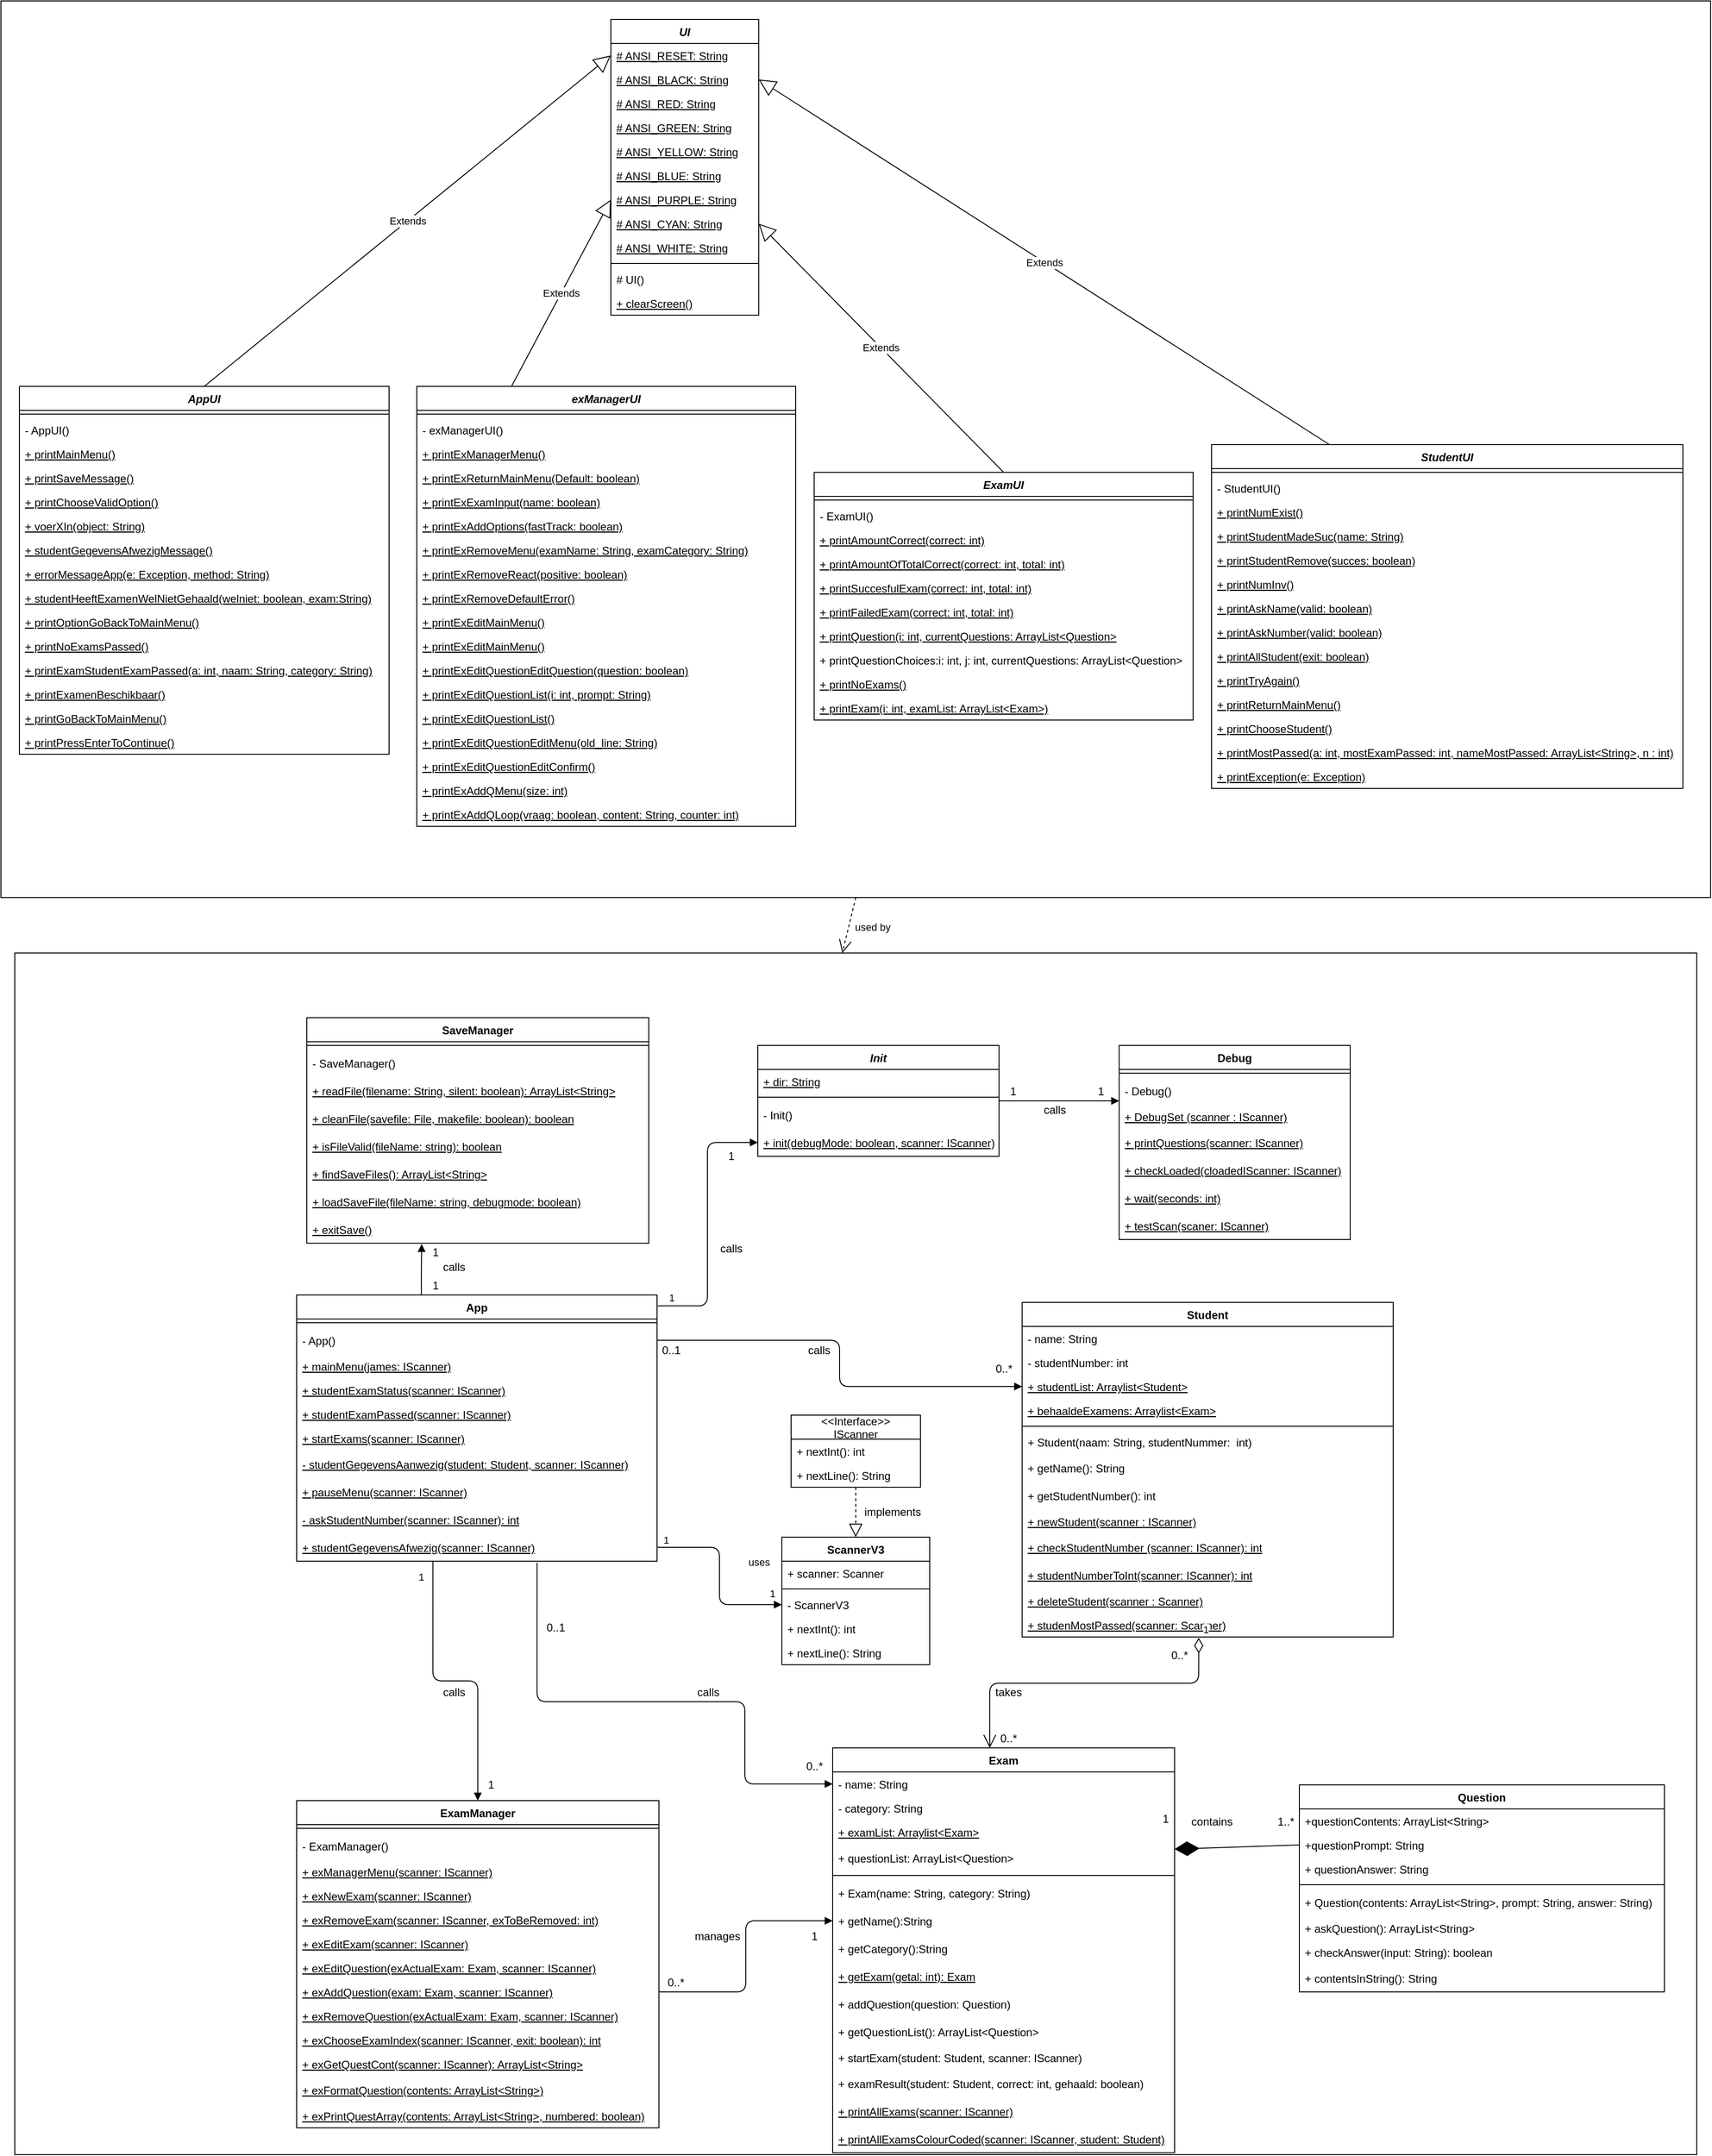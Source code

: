 <mxfile>
    <diagram id="8I2CmzhelA5MCaDlNnXx" name="Page-1">
        <mxGraphModel dx="1626" dy="2724" grid="1" gridSize="10" guides="1" tooltips="1" connect="1" arrows="1" fold="1" page="1" pageScale="1" pageWidth="850" pageHeight="1100" math="0" shadow="0">
            <root>
                <mxCell id="0"/>
                <mxCell id="1" parent="0"/>
                <mxCell id="VGIFkakq0xqHFxN5hKP5-123" value="" style="html=1;" parent="1" vertex="1">
                    <mxGeometry x="-320" y="-1420" width="1850" height="970" as="geometry"/>
                </mxCell>
                <mxCell id="VGIFkakq0xqHFxN5hKP5-31" value="" style="html=1;" parent="1" vertex="1">
                    <mxGeometry x="-305" y="-390" width="1820" height="1300" as="geometry"/>
                </mxCell>
                <mxCell id="IUDxcDOe4H3WORA1nVKD-45" value="Student" style="swimlane;fontStyle=1;align=center;verticalAlign=top;childLayout=stackLayout;horizontal=1;startSize=26;horizontalStack=0;resizeParent=1;resizeParentMax=0;resizeLast=0;collapsible=1;marginBottom=0;" parent="1" vertex="1">
                    <mxGeometry x="785" y="-12" width="401.5" height="362" as="geometry"/>
                </mxCell>
                <mxCell id="IUDxcDOe4H3WORA1nVKD-46" value="- name: String" style="text;strokeColor=none;fillColor=none;align=left;verticalAlign=top;spacingLeft=4;spacingRight=4;overflow=hidden;rotatable=0;points=[[0,0.5],[1,0.5]];portConstraint=eastwest;" parent="IUDxcDOe4H3WORA1nVKD-45" vertex="1">
                    <mxGeometry y="26" width="401.5" height="26" as="geometry"/>
                </mxCell>
                <mxCell id="IUDxcDOe4H3WORA1nVKD-47" value="- studentNumber: int" style="text;strokeColor=none;fillColor=none;align=left;verticalAlign=top;spacingLeft=4;spacingRight=4;overflow=hidden;rotatable=0;points=[[0,0.5],[1,0.5]];portConstraint=eastwest;" parent="IUDxcDOe4H3WORA1nVKD-45" vertex="1">
                    <mxGeometry y="52" width="401.5" height="26" as="geometry"/>
                </mxCell>
                <mxCell id="OVTsEQFIvY51fF4gTyis-31" value="+ studentList: Arraylist&lt;Student&gt;" style="text;strokeColor=none;fillColor=none;align=left;verticalAlign=top;spacingLeft=4;spacingRight=4;overflow=hidden;rotatable=0;points=[[0,0.5],[1,0.5]];portConstraint=eastwest;fontStyle=4" parent="IUDxcDOe4H3WORA1nVKD-45" vertex="1">
                    <mxGeometry y="78" width="401.5" height="26" as="geometry"/>
                </mxCell>
                <mxCell id="IUDxcDOe4H3WORA1nVKD-92" value="+ behaaldeExamens: Arraylist&lt;Exam&gt;" style="text;strokeColor=none;fillColor=none;align=left;verticalAlign=top;spacingLeft=4;spacingRight=4;overflow=hidden;rotatable=0;points=[[0,0.5],[1,0.5]];portConstraint=eastwest;fontStyle=4" parent="IUDxcDOe4H3WORA1nVKD-45" vertex="1">
                    <mxGeometry y="104" width="401.5" height="26" as="geometry"/>
                </mxCell>
                <mxCell id="IUDxcDOe4H3WORA1nVKD-48" value="" style="line;strokeWidth=1;fillColor=none;align=left;verticalAlign=middle;spacingTop=-1;spacingLeft=3;spacingRight=3;rotatable=0;labelPosition=right;points=[];portConstraint=eastwest;" parent="IUDxcDOe4H3WORA1nVKD-45" vertex="1">
                    <mxGeometry y="130" width="401.5" height="8" as="geometry"/>
                </mxCell>
                <mxCell id="IUDxcDOe4H3WORA1nVKD-49" value="+ Student(naam: String, studentNummer:  int)" style="text;strokeColor=none;fillColor=none;align=left;verticalAlign=top;spacingLeft=4;spacingRight=4;overflow=hidden;rotatable=0;points=[[0,0.5],[1,0.5]];portConstraint=eastwest;" parent="IUDxcDOe4H3WORA1nVKD-45" vertex="1">
                    <mxGeometry y="138" width="401.5" height="26" as="geometry"/>
                </mxCell>
                <mxCell id="OVTsEQFIvY51fF4gTyis-33" value="+ getName(): String" style="text;strokeColor=none;fillColor=none;align=left;verticalAlign=middle;spacingLeft=4;spacingRight=4;overflow=hidden;points=[[0,0.5],[1,0.5]];portConstraint=eastwest;rotatable=0;" parent="IUDxcDOe4H3WORA1nVKD-45" vertex="1">
                    <mxGeometry y="164" width="401.5" height="30" as="geometry"/>
                </mxCell>
                <mxCell id="OVTsEQFIvY51fF4gTyis-32" value="+ getStudentNumber(): int" style="text;strokeColor=none;fillColor=none;align=left;verticalAlign=middle;spacingLeft=4;spacingRight=4;overflow=hidden;points=[[0,0.5],[1,0.5]];portConstraint=eastwest;rotatable=0;" parent="IUDxcDOe4H3WORA1nVKD-45" vertex="1">
                    <mxGeometry y="194" width="401.5" height="30" as="geometry"/>
                </mxCell>
                <mxCell id="IUDxcDOe4H3WORA1nVKD-62" value="+ newStudent(scanner : IScanner)" style="text;strokeColor=none;fillColor=none;align=left;verticalAlign=top;spacingLeft=4;spacingRight=4;overflow=hidden;rotatable=0;points=[[0,0.5],[1,0.5]];portConstraint=eastwest;fontStyle=4" parent="IUDxcDOe4H3WORA1nVKD-45" vertex="1">
                    <mxGeometry y="224" width="401.5" height="26" as="geometry"/>
                </mxCell>
                <mxCell id="t63DMM5R3EJgXKr6WPt3-22" value="+ checkStudentNumber (scanner: IScanner): int" style="text;strokeColor=none;fillColor=none;align=left;verticalAlign=middle;spacingLeft=4;spacingRight=4;overflow=hidden;points=[[0,0.5],[1,0.5]];portConstraint=eastwest;rotatable=0;fontStyle=4" parent="IUDxcDOe4H3WORA1nVKD-45" vertex="1">
                    <mxGeometry y="250" width="401.5" height="30" as="geometry"/>
                </mxCell>
                <mxCell id="t63DMM5R3EJgXKr6WPt3-23" value="+ studentNumberToInt(scanner: IScanner): int" style="text;strokeColor=none;fillColor=none;align=left;verticalAlign=middle;spacingLeft=4;spacingRight=4;overflow=hidden;points=[[0,0.5],[1,0.5]];portConstraint=eastwest;rotatable=0;fontStyle=4" parent="IUDxcDOe4H3WORA1nVKD-45" vertex="1">
                    <mxGeometry y="280" width="401.5" height="30" as="geometry"/>
                </mxCell>
                <mxCell id="IUDxcDOe4H3WORA1nVKD-63" value="+ deleteStudent(scanner : Scanner)" style="text;strokeColor=none;fillColor=none;align=left;verticalAlign=top;spacingLeft=4;spacingRight=4;overflow=hidden;rotatable=0;points=[[0,0.5],[1,0.5]];portConstraint=eastwest;fontStyle=4" parent="IUDxcDOe4H3WORA1nVKD-45" vertex="1">
                    <mxGeometry y="310" width="401.5" height="26" as="geometry"/>
                </mxCell>
                <mxCell id="IUDxcDOe4H3WORA1nVKD-50" value="+ studenMostPassed(scanner: Scanner)" style="text;strokeColor=none;fillColor=none;align=left;verticalAlign=top;spacingLeft=4;spacingRight=4;overflow=hidden;rotatable=0;points=[[0,0.5],[1,0.5]];portConstraint=eastwest;fontStyle=4" parent="IUDxcDOe4H3WORA1nVKD-45" vertex="1">
                    <mxGeometry y="336" width="401.5" height="26" as="geometry"/>
                </mxCell>
                <mxCell id="IUDxcDOe4H3WORA1nVKD-51" value="Exam" style="swimlane;fontStyle=1;align=center;verticalAlign=top;childLayout=stackLayout;horizontal=1;startSize=26;horizontalStack=0;resizeParent=1;resizeParentMax=0;resizeLast=0;collapsible=1;marginBottom=0;" parent="1" vertex="1">
                    <mxGeometry x="580" y="470" width="370" height="438" as="geometry"/>
                </mxCell>
                <mxCell id="IUDxcDOe4H3WORA1nVKD-52" value="- name: String" style="text;strokeColor=none;fillColor=none;align=left;verticalAlign=top;spacingLeft=4;spacingRight=4;overflow=hidden;rotatable=0;points=[[0,0.5],[1,0.5]];portConstraint=eastwest;" parent="IUDxcDOe4H3WORA1nVKD-51" vertex="1">
                    <mxGeometry y="26" width="370" height="26" as="geometry"/>
                </mxCell>
                <mxCell id="IUDxcDOe4H3WORA1nVKD-53" value="- category: String" style="text;strokeColor=none;fillColor=none;align=left;verticalAlign=top;spacingLeft=4;spacingRight=4;overflow=hidden;rotatable=0;points=[[0,0.5],[1,0.5]];portConstraint=eastwest;" parent="IUDxcDOe4H3WORA1nVKD-51" vertex="1">
                    <mxGeometry y="52" width="370" height="26" as="geometry"/>
                </mxCell>
                <mxCell id="IUDxcDOe4H3WORA1nVKD-91" value="+ examList: Arraylist&lt;Exam&gt;" style="text;strokeColor=none;fillColor=none;align=left;verticalAlign=top;spacingLeft=4;spacingRight=4;overflow=hidden;rotatable=0;points=[[0,0.5],[1,0.5]];portConstraint=eastwest;fontStyle=4" parent="IUDxcDOe4H3WORA1nVKD-51" vertex="1">
                    <mxGeometry y="78" width="370" height="26" as="geometry"/>
                </mxCell>
                <mxCell id="OVTsEQFIvY51fF4gTyis-37" value="+ questionList: ArrayList&lt;Question&gt;" style="text;strokeColor=none;fillColor=none;align=left;verticalAlign=middle;spacingLeft=4;spacingRight=4;overflow=hidden;points=[[0,0.5],[1,0.5]];portConstraint=eastwest;rotatable=0;" parent="IUDxcDOe4H3WORA1nVKD-51" vertex="1">
                    <mxGeometry y="104" width="370" height="30" as="geometry"/>
                </mxCell>
                <mxCell id="IUDxcDOe4H3WORA1nVKD-54" value="" style="line;strokeWidth=1;fillColor=none;align=left;verticalAlign=middle;spacingTop=-1;spacingLeft=3;spacingRight=3;rotatable=0;labelPosition=right;points=[];portConstraint=eastwest;" parent="IUDxcDOe4H3WORA1nVKD-51" vertex="1">
                    <mxGeometry y="134" width="370" height="8" as="geometry"/>
                </mxCell>
                <mxCell id="OVTsEQFIvY51fF4gTyis-40" value="+ Exam(name: String, category: String)" style="text;strokeColor=none;fillColor=none;align=left;verticalAlign=middle;spacingLeft=4;spacingRight=4;overflow=hidden;points=[[0,0.5],[1,0.5]];portConstraint=eastwest;rotatable=0;" parent="IUDxcDOe4H3WORA1nVKD-51" vertex="1">
                    <mxGeometry y="142" width="370" height="30" as="geometry"/>
                </mxCell>
                <mxCell id="OVTsEQFIvY51fF4gTyis-41" value="+ getName():String" style="text;strokeColor=none;fillColor=none;align=left;verticalAlign=middle;spacingLeft=4;spacingRight=4;overflow=hidden;points=[[0,0.5],[1,0.5]];portConstraint=eastwest;rotatable=0;" parent="IUDxcDOe4H3WORA1nVKD-51" vertex="1">
                    <mxGeometry y="172" width="370" height="30" as="geometry"/>
                </mxCell>
                <mxCell id="OVTsEQFIvY51fF4gTyis-42" value="+ getCategory():String" style="text;strokeColor=none;fillColor=none;align=left;verticalAlign=middle;spacingLeft=4;spacingRight=4;overflow=hidden;points=[[0,0.5],[1,0.5]];portConstraint=eastwest;rotatable=0;" parent="IUDxcDOe4H3WORA1nVKD-51" vertex="1">
                    <mxGeometry y="202" width="370" height="30" as="geometry"/>
                </mxCell>
                <mxCell id="wdkMRcKlB4A3LhLKudHC-2" value="+ getExam(getal: int): Exam" style="text;strokeColor=none;fillColor=none;align=left;verticalAlign=middle;spacingLeft=4;spacingRight=4;overflow=hidden;points=[[0,0.5],[1,0.5]];portConstraint=eastwest;rotatable=0;fontStyle=4" parent="IUDxcDOe4H3WORA1nVKD-51" vertex="1">
                    <mxGeometry y="232" width="370" height="30" as="geometry"/>
                </mxCell>
                <mxCell id="wdkMRcKlB4A3LhLKudHC-3" value="+ addQuestion(question: Question)" style="text;strokeColor=none;fillColor=none;align=left;verticalAlign=middle;spacingLeft=4;spacingRight=4;overflow=hidden;points=[[0,0.5],[1,0.5]];portConstraint=eastwest;rotatable=0;" parent="IUDxcDOe4H3WORA1nVKD-51" vertex="1">
                    <mxGeometry y="262" width="370" height="30" as="geometry"/>
                </mxCell>
                <mxCell id="wdkMRcKlB4A3LhLKudHC-4" value="+ getQuestionList(): ArrayList&lt;Question&gt;" style="text;strokeColor=none;fillColor=none;align=left;verticalAlign=middle;spacingLeft=4;spacingRight=4;overflow=hidden;points=[[0,0.5],[1,0.5]];portConstraint=eastwest;rotatable=0;" parent="IUDxcDOe4H3WORA1nVKD-51" vertex="1">
                    <mxGeometry y="292" width="370" height="30" as="geometry"/>
                </mxCell>
                <mxCell id="IUDxcDOe4H3WORA1nVKD-55" value="+ startExam(student: Student, scanner: IScanner)" style="text;strokeColor=none;fillColor=none;align=left;verticalAlign=top;spacingLeft=4;spacingRight=4;overflow=hidden;rotatable=0;points=[[0,0.5],[1,0.5]];portConstraint=eastwest;" parent="IUDxcDOe4H3WORA1nVKD-51" vertex="1">
                    <mxGeometry y="322" width="370" height="26" as="geometry"/>
                </mxCell>
                <mxCell id="t63DMM5R3EJgXKr6WPt3-9" value="+ examResult(student: Student, correct: int, gehaald: boolean)" style="text;strokeColor=none;fillColor=none;align=left;verticalAlign=middle;spacingLeft=4;spacingRight=4;overflow=hidden;points=[[0,0.5],[1,0.5]];portConstraint=eastwest;rotatable=0;" parent="IUDxcDOe4H3WORA1nVKD-51" vertex="1">
                    <mxGeometry y="348" width="370" height="30" as="geometry"/>
                </mxCell>
                <mxCell id="t63DMM5R3EJgXKr6WPt3-10" value="+ printAllExams(scanner: IScanner)" style="text;strokeColor=none;fillColor=none;align=left;verticalAlign=middle;spacingLeft=4;spacingRight=4;overflow=hidden;points=[[0,0.5],[1,0.5]];portConstraint=eastwest;rotatable=0;fontStyle=4" parent="IUDxcDOe4H3WORA1nVKD-51" vertex="1">
                    <mxGeometry y="378" width="370" height="30" as="geometry"/>
                </mxCell>
                <mxCell id="40" value="+ printAllExamsColourCoded(scanner: IScanner, student: Student)" style="text;strokeColor=none;fillColor=none;align=left;verticalAlign=middle;spacingLeft=4;spacingRight=4;overflow=hidden;points=[[0,0.5],[1,0.5]];portConstraint=eastwest;rotatable=0;fontStyle=4" parent="IUDxcDOe4H3WORA1nVKD-51" vertex="1">
                    <mxGeometry y="408" width="370" height="30" as="geometry"/>
                </mxCell>
                <mxCell id="IUDxcDOe4H3WORA1nVKD-57" value="App" style="swimlane;fontStyle=1;align=center;verticalAlign=top;childLayout=stackLayout;horizontal=1;startSize=26;horizontalStack=0;resizeParent=1;resizeParentMax=0;resizeLast=0;collapsible=1;marginBottom=0;" parent="1" vertex="1">
                    <mxGeometry y="-20" width="390" height="288" as="geometry"/>
                </mxCell>
                <mxCell id="IUDxcDOe4H3WORA1nVKD-58" value="" style="line;strokeWidth=1;fillColor=none;align=left;verticalAlign=middle;spacingTop=-1;spacingLeft=3;spacingRight=3;rotatable=0;labelPosition=right;points=[];portConstraint=eastwest;" parent="IUDxcDOe4H3WORA1nVKD-57" vertex="1">
                    <mxGeometry y="26" width="390" height="8" as="geometry"/>
                </mxCell>
                <mxCell id="VGIFkakq0xqHFxN5hKP5-3" value="- App()" style="text;strokeColor=none;fillColor=none;align=left;verticalAlign=middle;spacingLeft=4;spacingRight=4;overflow=hidden;points=[[0,0.5],[1,0.5]];portConstraint=eastwest;rotatable=0;" parent="IUDxcDOe4H3WORA1nVKD-57" vertex="1">
                    <mxGeometry y="34" width="390" height="30" as="geometry"/>
                </mxCell>
                <mxCell id="IUDxcDOe4H3WORA1nVKD-59" value="+ mainMenu(james: IScanner)" style="text;strokeColor=none;fillColor=none;align=left;verticalAlign=top;spacingLeft=4;spacingRight=4;overflow=hidden;rotatable=0;points=[[0,0.5],[1,0.5]];portConstraint=eastwest;fontStyle=4" parent="IUDxcDOe4H3WORA1nVKD-57" vertex="1">
                    <mxGeometry y="64" width="390" height="26" as="geometry"/>
                </mxCell>
                <mxCell id="IUDxcDOe4H3WORA1nVKD-65" value="+ studentExamStatus(scanner: IScanner)" style="text;strokeColor=none;fillColor=none;align=left;verticalAlign=top;spacingLeft=4;spacingRight=4;overflow=hidden;rotatable=0;points=[[0,0.5],[1,0.5]];portConstraint=eastwest;fontStyle=4" parent="IUDxcDOe4H3WORA1nVKD-57" vertex="1">
                    <mxGeometry y="90" width="390" height="26" as="geometry"/>
                </mxCell>
                <mxCell id="IUDxcDOe4H3WORA1nVKD-66" value="+ studentExamPassed(scanner: IScanner)" style="text;strokeColor=none;fillColor=none;align=left;verticalAlign=top;spacingLeft=4;spacingRight=4;overflow=hidden;rotatable=0;points=[[0,0.5],[1,0.5]];portConstraint=eastwest;fontStyle=4" parent="IUDxcDOe4H3WORA1nVKD-57" vertex="1">
                    <mxGeometry y="116" width="390" height="26" as="geometry"/>
                </mxCell>
                <mxCell id="IUDxcDOe4H3WORA1nVKD-64" value="+ startExams(scanner: IScanner)" style="text;strokeColor=none;fillColor=none;align=left;verticalAlign=top;spacingLeft=4;spacingRight=4;overflow=hidden;rotatable=0;points=[[0,0.5],[1,0.5]];portConstraint=eastwest;fontStyle=4" parent="IUDxcDOe4H3WORA1nVKD-57" vertex="1">
                    <mxGeometry y="142" width="390" height="26" as="geometry"/>
                </mxCell>
                <mxCell id="OVTsEQFIvY51fF4gTyis-30" value="- studentGegevensAanwezig(student: Student, scanner: IScanner)" style="text;strokeColor=none;fillColor=none;align=left;verticalAlign=middle;spacingLeft=4;spacingRight=4;overflow=hidden;points=[[0,0.5],[1,0.5]];portConstraint=eastwest;rotatable=0;fontStyle=4" parent="IUDxcDOe4H3WORA1nVKD-57" vertex="1">
                    <mxGeometry y="168" width="390" height="30" as="geometry"/>
                </mxCell>
                <mxCell id="wdkMRcKlB4A3LhLKudHC-1" value="+ pauseMenu(scanner: IScanner)" style="text;strokeColor=none;fillColor=none;align=left;verticalAlign=middle;spacingLeft=4;spacingRight=4;overflow=hidden;points=[[0,0.5],[1,0.5]];portConstraint=eastwest;rotatable=0;fontStyle=4" parent="IUDxcDOe4H3WORA1nVKD-57" vertex="1">
                    <mxGeometry y="198" width="390" height="30" as="geometry"/>
                </mxCell>
                <mxCell id="t63DMM5R3EJgXKr6WPt3-7" value="- askStudentNumber(scanner: IScanner): int" style="text;strokeColor=none;fillColor=none;align=left;verticalAlign=middle;spacingLeft=4;spacingRight=4;overflow=hidden;points=[[0,0.5],[1,0.5]];portConstraint=eastwest;rotatable=0;fontStyle=4" parent="IUDxcDOe4H3WORA1nVKD-57" vertex="1">
                    <mxGeometry y="228" width="390" height="30" as="geometry"/>
                </mxCell>
                <mxCell id="t63DMM5R3EJgXKr6WPt3-8" value="+ studentGegevensAfwezig(scanner: IScanner)" style="text;strokeColor=none;fillColor=none;align=left;verticalAlign=middle;spacingLeft=4;spacingRight=4;overflow=hidden;points=[[0,0.5],[1,0.5]];portConstraint=eastwest;rotatable=0;fontStyle=4" parent="IUDxcDOe4H3WORA1nVKD-57" vertex="1">
                    <mxGeometry y="258" width="390" height="30" as="geometry"/>
                </mxCell>
                <mxCell id="IUDxcDOe4H3WORA1nVKD-68" value="Question" style="swimlane;fontStyle=1;align=center;verticalAlign=top;childLayout=stackLayout;horizontal=1;startSize=26;horizontalStack=0;resizeParent=1;resizeParentMax=0;resizeLast=0;collapsible=1;marginBottom=0;" parent="1" vertex="1">
                    <mxGeometry x="1085" y="510" width="395" height="224" as="geometry"/>
                </mxCell>
                <mxCell id="OVTsEQFIvY51fF4gTyis-34" value="+questionContents: ArrayList&lt;String&gt;" style="text;strokeColor=none;fillColor=none;align=left;verticalAlign=top;spacingLeft=4;spacingRight=4;overflow=hidden;rotatable=0;points=[[0,0.5],[1,0.5]];portConstraint=eastwest;" parent="IUDxcDOe4H3WORA1nVKD-68" vertex="1">
                    <mxGeometry y="26" width="395" height="26" as="geometry"/>
                </mxCell>
                <mxCell id="TGH6b3mpJaEDLgJUW0cQ-15" value="+questionPrompt: String" style="text;strokeColor=none;fillColor=none;align=left;verticalAlign=top;spacingLeft=4;spacingRight=4;overflow=hidden;rotatable=0;points=[[0,0.5],[1,0.5]];portConstraint=eastwest;" parent="IUDxcDOe4H3WORA1nVKD-68" vertex="1">
                    <mxGeometry y="52" width="395" height="26" as="geometry"/>
                </mxCell>
                <mxCell id="VGIFkakq0xqHFxN5hKP5-12" value="+ questionAnswer: String" style="text;strokeColor=none;fillColor=none;align=left;verticalAlign=top;spacingLeft=4;spacingRight=4;overflow=hidden;rotatable=0;points=[[0,0.5],[1,0.5]];portConstraint=eastwest;" parent="IUDxcDOe4H3WORA1nVKD-68" vertex="1">
                    <mxGeometry y="78" width="395" height="26" as="geometry"/>
                </mxCell>
                <mxCell id="IUDxcDOe4H3WORA1nVKD-70" value="" style="line;strokeWidth=1;fillColor=none;align=left;verticalAlign=middle;spacingTop=-1;spacingLeft=3;spacingRight=3;rotatable=0;labelPosition=right;points=[];portConstraint=eastwest;" parent="IUDxcDOe4H3WORA1nVKD-68" vertex="1">
                    <mxGeometry y="104" width="395" height="8" as="geometry"/>
                </mxCell>
                <mxCell id="OVTsEQFIvY51fF4gTyis-35" value="+ Question(contents: ArrayList&lt;String&gt;, prompt: String, answer: String)" style="text;strokeColor=none;fillColor=none;align=left;verticalAlign=middle;spacingLeft=4;spacingRight=4;overflow=hidden;points=[[0,0.5],[1,0.5]];portConstraint=eastwest;rotatable=0;" parent="IUDxcDOe4H3WORA1nVKD-68" vertex="1">
                    <mxGeometry y="112" width="395" height="30" as="geometry"/>
                </mxCell>
                <mxCell id="IUDxcDOe4H3WORA1nVKD-71" value="+ askQuestion(): ArrayList&lt;String&gt;" style="text;strokeColor=none;fillColor=none;align=left;verticalAlign=top;spacingLeft=4;spacingRight=4;overflow=hidden;rotatable=0;points=[[0,0.5],[1,0.5]];portConstraint=eastwest;" parent="IUDxcDOe4H3WORA1nVKD-68" vertex="1">
                    <mxGeometry y="142" width="395" height="26" as="geometry"/>
                </mxCell>
                <mxCell id="IUDxcDOe4H3WORA1nVKD-72" value="+ checkAnswer(input: String): boolean" style="text;strokeColor=none;fillColor=none;align=left;verticalAlign=top;spacingLeft=4;spacingRight=4;overflow=hidden;rotatable=0;points=[[0,0.5],[1,0.5]];portConstraint=eastwest;" parent="IUDxcDOe4H3WORA1nVKD-68" vertex="1">
                    <mxGeometry y="168" width="395" height="26" as="geometry"/>
                </mxCell>
                <mxCell id="AXEN0CSOGZSYDrK3y6RF-20" value="+ contentsInString(): String" style="text;strokeColor=none;fillColor=none;align=left;verticalAlign=middle;spacingLeft=4;spacingRight=4;overflow=hidden;points=[[0,0.5],[1,0.5]];portConstraint=eastwest;rotatable=0;" parent="IUDxcDOe4H3WORA1nVKD-68" vertex="1">
                    <mxGeometry y="194" width="395" height="30" as="geometry"/>
                </mxCell>
                <mxCell id="OVTsEQFIvY51fF4gTyis-11" value="SaveManager" style="swimlane;fontStyle=1;align=center;verticalAlign=top;childLayout=stackLayout;horizontal=1;startSize=26;horizontalStack=0;resizeParent=1;resizeParentMax=0;resizeLast=0;collapsible=1;marginBottom=0;" parent="1" vertex="1">
                    <mxGeometry x="11" y="-320" width="370" height="244" as="geometry"/>
                </mxCell>
                <mxCell id="OVTsEQFIvY51fF4gTyis-13" value="" style="line;strokeWidth=1;fillColor=none;align=left;verticalAlign=middle;spacingTop=-1;spacingLeft=3;spacingRight=3;rotatable=0;labelPosition=right;points=[];portConstraint=eastwest;" parent="OVTsEQFIvY51fF4gTyis-11" vertex="1">
                    <mxGeometry y="26" width="370" height="8" as="geometry"/>
                </mxCell>
                <mxCell id="mnI4cKnaA1jsV2370rRQ-1" value="- SaveManager()" style="text;strokeColor=none;fillColor=none;align=left;verticalAlign=middle;spacingLeft=4;spacingRight=4;overflow=hidden;points=[[0,0.5],[1,0.5]];portConstraint=eastwest;rotatable=0;" parent="OVTsEQFIvY51fF4gTyis-11" vertex="1">
                    <mxGeometry y="34" width="370" height="30" as="geometry"/>
                </mxCell>
                <mxCell id="AXEN0CSOGZSYDrK3y6RF-21" value="+ readFile(filename: String, silent: boolean): ArrayList&lt;String&gt;" style="text;strokeColor=none;fillColor=none;align=left;verticalAlign=middle;spacingLeft=4;spacingRight=4;overflow=hidden;points=[[0,0.5],[1,0.5]];portConstraint=eastwest;rotatable=0;fontStyle=4" parent="OVTsEQFIvY51fF4gTyis-11" vertex="1">
                    <mxGeometry y="64" width="370" height="30" as="geometry"/>
                </mxCell>
                <mxCell id="OVTsEQFIvY51fF4gTyis-21" value="+ cleanFile(savefile: File, makefile: boolean): boolean" style="text;strokeColor=none;fillColor=none;align=left;verticalAlign=middle;spacingLeft=4;spacingRight=4;overflow=hidden;points=[[0,0.5],[1,0.5]];portConstraint=eastwest;rotatable=0;fontStyle=4" parent="OVTsEQFIvY51fF4gTyis-11" vertex="1">
                    <mxGeometry y="94" width="370" height="30" as="geometry"/>
                </mxCell>
                <mxCell id="AXEN0CSOGZSYDrK3y6RF-22" value="+ isFileValid(fileName: string): boolean" style="text;strokeColor=none;fillColor=none;align=left;verticalAlign=middle;spacingLeft=4;spacingRight=4;overflow=hidden;points=[[0,0.5],[1,0.5]];portConstraint=eastwest;rotatable=0;fontStyle=4" parent="OVTsEQFIvY51fF4gTyis-11" vertex="1">
                    <mxGeometry y="124" width="370" height="30" as="geometry"/>
                </mxCell>
                <mxCell id="AXEN0CSOGZSYDrK3y6RF-23" value="+ findSaveFiles(): ArrayList&lt;String&gt;" style="text;strokeColor=none;fillColor=none;align=left;verticalAlign=middle;spacingLeft=4;spacingRight=4;overflow=hidden;points=[[0,0.5],[1,0.5]];portConstraint=eastwest;rotatable=0;fontStyle=4" parent="OVTsEQFIvY51fF4gTyis-11" vertex="1">
                    <mxGeometry y="154" width="370" height="30" as="geometry"/>
                </mxCell>
                <mxCell id="AXEN0CSOGZSYDrK3y6RF-24" value="+ loadSaveFile(fileName: string, debugmode: boolean)" style="text;strokeColor=none;fillColor=none;align=left;verticalAlign=middle;spacingLeft=4;spacingRight=4;overflow=hidden;points=[[0,0.5],[1,0.5]];portConstraint=eastwest;rotatable=0;fontStyle=4" parent="OVTsEQFIvY51fF4gTyis-11" vertex="1">
                    <mxGeometry y="184" width="370" height="30" as="geometry"/>
                </mxCell>
                <mxCell id="AXEN0CSOGZSYDrK3y6RF-27" value="+ exitSave()" style="text;strokeColor=none;fillColor=none;align=left;verticalAlign=middle;spacingLeft=4;spacingRight=4;overflow=hidden;points=[[0,0.5],[1,0.5]];portConstraint=eastwest;rotatable=0;fontStyle=4" parent="OVTsEQFIvY51fF4gTyis-11" vertex="1">
                    <mxGeometry y="214" width="370" height="30" as="geometry"/>
                </mxCell>
                <mxCell id="AXEN0CSOGZSYDrK3y6RF-7" value="Init" style="swimlane;fontStyle=3;align=center;verticalAlign=top;childLayout=stackLayout;horizontal=1;startSize=26;horizontalStack=0;resizeParent=1;resizeParentMax=0;resizeLast=0;collapsible=1;marginBottom=0;" parent="1" vertex="1">
                    <mxGeometry x="499" y="-290" width="261" height="120" as="geometry"/>
                </mxCell>
                <mxCell id="AXEN0CSOGZSYDrK3y6RF-8" value="+ dir: String" style="text;strokeColor=none;fillColor=none;align=left;verticalAlign=top;spacingLeft=4;spacingRight=4;overflow=hidden;rotatable=0;points=[[0,0.5],[1,0.5]];portConstraint=eastwest;fontStyle=4" parent="AXEN0CSOGZSYDrK3y6RF-7" vertex="1">
                    <mxGeometry y="26" width="261" height="26" as="geometry"/>
                </mxCell>
                <mxCell id="AXEN0CSOGZSYDrK3y6RF-10" value="" style="line;strokeWidth=1;fillColor=none;align=left;verticalAlign=middle;spacingTop=-1;spacingLeft=3;spacingRight=3;rotatable=0;labelPosition=right;points=[];portConstraint=eastwest;" parent="AXEN0CSOGZSYDrK3y6RF-7" vertex="1">
                    <mxGeometry y="52" width="261" height="8" as="geometry"/>
                </mxCell>
                <mxCell id="VGIFkakq0xqHFxN5hKP5-6" value="- Init()" style="text;strokeColor=none;fillColor=none;align=left;verticalAlign=middle;spacingLeft=4;spacingRight=4;overflow=hidden;points=[[0,0.5],[1,0.5]];portConstraint=eastwest;rotatable=0;" parent="AXEN0CSOGZSYDrK3y6RF-7" vertex="1">
                    <mxGeometry y="60" width="261" height="30" as="geometry"/>
                </mxCell>
                <mxCell id="AXEN0CSOGZSYDrK3y6RF-11" value="+ init(debugMode: boolean, scanner: IScanner)" style="text;strokeColor=none;fillColor=none;align=left;verticalAlign=middle;spacingLeft=4;spacingRight=4;overflow=hidden;points=[[0,0.5],[1,0.5]];portConstraint=eastwest;rotatable=0;fontStyle=4" parent="AXEN0CSOGZSYDrK3y6RF-7" vertex="1">
                    <mxGeometry y="90" width="261" height="30" as="geometry"/>
                </mxCell>
                <mxCell id="t63DMM5R3EJgXKr6WPt3-1" value="Debug" style="swimlane;fontStyle=1;align=center;verticalAlign=top;childLayout=stackLayout;horizontal=1;startSize=26;horizontalStack=0;resizeParent=1;resizeParentMax=0;resizeLast=0;collapsible=1;marginBottom=0;" parent="1" vertex="1">
                    <mxGeometry x="890" y="-290" width="250" height="210" as="geometry"/>
                </mxCell>
                <mxCell id="t63DMM5R3EJgXKr6WPt3-3" value="" style="line;strokeWidth=1;fillColor=none;align=left;verticalAlign=middle;spacingTop=-1;spacingLeft=3;spacingRight=3;rotatable=0;labelPosition=right;points=[];portConstraint=eastwest;" parent="t63DMM5R3EJgXKr6WPt3-1" vertex="1">
                    <mxGeometry y="26" width="250" height="8" as="geometry"/>
                </mxCell>
                <mxCell id="VGIFkakq0xqHFxN5hKP5-2" value="- Debug()" style="text;strokeColor=none;fillColor=none;align=left;verticalAlign=middle;spacingLeft=4;spacingRight=4;overflow=hidden;points=[[0,0.5],[1,0.5]];portConstraint=eastwest;rotatable=0;" parent="t63DMM5R3EJgXKr6WPt3-1" vertex="1">
                    <mxGeometry y="34" width="250" height="30" as="geometry"/>
                </mxCell>
                <mxCell id="t63DMM5R3EJgXKr6WPt3-4" value="+ DebugSet (scanner : IScanner)" style="text;strokeColor=none;fillColor=none;align=left;verticalAlign=top;spacingLeft=4;spacingRight=4;overflow=hidden;rotatable=0;points=[[0,0.5],[1,0.5]];portConstraint=eastwest;fontStyle=4" parent="t63DMM5R3EJgXKr6WPt3-1" vertex="1">
                    <mxGeometry y="64" width="250" height="26" as="geometry"/>
                </mxCell>
                <mxCell id="t63DMM5R3EJgXKr6WPt3-5" value="+ printQuestions(scanner: IScanner)" style="text;strokeColor=none;fillColor=none;align=left;verticalAlign=middle;spacingLeft=4;spacingRight=4;overflow=hidden;points=[[0,0.5],[1,0.5]];portConstraint=eastwest;rotatable=0;fontStyle=4" parent="t63DMM5R3EJgXKr6WPt3-1" vertex="1">
                    <mxGeometry y="90" width="250" height="30" as="geometry"/>
                </mxCell>
                <mxCell id="t63DMM5R3EJgXKr6WPt3-6" value="+ checkLoaded(cloadedIScanner: IScanner)" style="text;strokeColor=none;fillColor=none;align=left;verticalAlign=middle;spacingLeft=4;spacingRight=4;overflow=hidden;points=[[0,0.5],[1,0.5]];portConstraint=eastwest;rotatable=0;fontStyle=4" parent="t63DMM5R3EJgXKr6WPt3-1" vertex="1">
                    <mxGeometry y="120" width="250" height="30" as="geometry"/>
                </mxCell>
                <mxCell id="TGH6b3mpJaEDLgJUW0cQ-3" value="+ wait(seconds: int)" style="text;strokeColor=none;fillColor=none;align=left;verticalAlign=middle;spacingLeft=4;spacingRight=4;overflow=hidden;points=[[0,0.5],[1,0.5]];portConstraint=eastwest;rotatable=0;fontStyle=4" parent="t63DMM5R3EJgXKr6WPt3-1" vertex="1">
                    <mxGeometry y="150" width="250" height="30" as="geometry"/>
                </mxCell>
                <mxCell id="VGIFkakq0xqHFxN5hKP5-1" value="+ testScan(scaner: IScanner)" style="text;strokeColor=none;fillColor=none;align=left;verticalAlign=middle;spacingLeft=4;spacingRight=4;overflow=hidden;points=[[0,0.5],[1,0.5]];portConstraint=eastwest;rotatable=0;fontStyle=4" parent="t63DMM5R3EJgXKr6WPt3-1" vertex="1">
                    <mxGeometry y="180" width="250" height="30" as="geometry"/>
                </mxCell>
                <mxCell id="t63DMM5R3EJgXKr6WPt3-13" value="ExamManager" style="swimlane;fontStyle=1;align=center;verticalAlign=top;childLayout=stackLayout;horizontal=1;startSize=26;horizontalStack=0;resizeParent=1;resizeParentMax=0;resizeLast=0;collapsible=1;marginBottom=0;" parent="1" vertex="1">
                    <mxGeometry y="527" width="392" height="354" as="geometry"/>
                </mxCell>
                <mxCell id="t63DMM5R3EJgXKr6WPt3-15" value="" style="line;strokeWidth=1;fillColor=none;align=left;verticalAlign=middle;spacingTop=-1;spacingLeft=3;spacingRight=3;rotatable=0;labelPosition=right;points=[];portConstraint=eastwest;" parent="t63DMM5R3EJgXKr6WPt3-13" vertex="1">
                    <mxGeometry y="26" width="392" height="8" as="geometry"/>
                </mxCell>
                <mxCell id="VGIFkakq0xqHFxN5hKP5-4" value="- ExamManager()" style="text;strokeColor=none;fillColor=none;align=left;verticalAlign=middle;spacingLeft=4;spacingRight=4;overflow=hidden;points=[[0,0.5],[1,0.5]];portConstraint=eastwest;rotatable=0;" parent="t63DMM5R3EJgXKr6WPt3-13" vertex="1">
                    <mxGeometry y="34" width="392" height="30" as="geometry"/>
                </mxCell>
                <mxCell id="t63DMM5R3EJgXKr6WPt3-16" value="+ exManagerMenu(scanner: IScanner)" style="text;strokeColor=none;fillColor=none;align=left;verticalAlign=top;spacingLeft=4;spacingRight=4;overflow=hidden;rotatable=0;points=[[0,0.5],[1,0.5]];portConstraint=eastwest;fontStyle=4" parent="t63DMM5R3EJgXKr6WPt3-13" vertex="1">
                    <mxGeometry y="64" width="392" height="26" as="geometry"/>
                </mxCell>
                <mxCell id="TGH6b3mpJaEDLgJUW0cQ-6" value="+ exNewExam(scanner: IScanner)" style="text;strokeColor=none;fillColor=none;align=left;verticalAlign=top;spacingLeft=4;spacingRight=4;overflow=hidden;rotatable=0;points=[[0,0.5],[1,0.5]];portConstraint=eastwest;fontStyle=4" parent="t63DMM5R3EJgXKr6WPt3-13" vertex="1">
                    <mxGeometry y="90" width="392" height="26" as="geometry"/>
                </mxCell>
                <mxCell id="TGH6b3mpJaEDLgJUW0cQ-7" value="+ exRemoveExam(scanner: IScanner, exToBeRemoved: int)" style="text;strokeColor=none;fillColor=none;align=left;verticalAlign=top;spacingLeft=4;spacingRight=4;overflow=hidden;rotatable=0;points=[[0,0.5],[1,0.5]];portConstraint=eastwest;fontStyle=4" parent="t63DMM5R3EJgXKr6WPt3-13" vertex="1">
                    <mxGeometry y="116" width="392" height="26" as="geometry"/>
                </mxCell>
                <mxCell id="TGH6b3mpJaEDLgJUW0cQ-8" value="+ exEditExam(scanner: IScanner)" style="text;strokeColor=none;fillColor=none;align=left;verticalAlign=top;spacingLeft=4;spacingRight=4;overflow=hidden;rotatable=0;points=[[0,0.5],[1,0.5]];portConstraint=eastwest;fontStyle=4" parent="t63DMM5R3EJgXKr6WPt3-13" vertex="1">
                    <mxGeometry y="142" width="392" height="26" as="geometry"/>
                </mxCell>
                <mxCell id="41" value="+ exEditQuestion(exActualExam: Exam, scanner: IScanner)" style="text;strokeColor=none;fillColor=none;align=left;verticalAlign=top;spacingLeft=4;spacingRight=4;overflow=hidden;rotatable=0;points=[[0,0.5],[1,0.5]];portConstraint=eastwest;fontStyle=4" parent="t63DMM5R3EJgXKr6WPt3-13" vertex="1">
                    <mxGeometry y="168" width="392" height="26" as="geometry"/>
                </mxCell>
                <mxCell id="TGH6b3mpJaEDLgJUW0cQ-9" value="+ exAddQuestion(exam: Exam, scanner: IScanner)" style="text;strokeColor=none;fillColor=none;align=left;verticalAlign=top;spacingLeft=4;spacingRight=4;overflow=hidden;rotatable=0;points=[[0,0.5],[1,0.5]];portConstraint=eastwest;fontStyle=4" parent="t63DMM5R3EJgXKr6WPt3-13" vertex="1">
                    <mxGeometry y="194" width="392" height="26" as="geometry"/>
                </mxCell>
                <mxCell id="TGH6b3mpJaEDLgJUW0cQ-10" value="+ exRemoveQuestion(exActualExam: Exam, scanner: IScanner)" style="text;strokeColor=none;fillColor=none;align=left;verticalAlign=top;spacingLeft=4;spacingRight=4;overflow=hidden;rotatable=0;points=[[0,0.5],[1,0.5]];portConstraint=eastwest;fontStyle=4" parent="t63DMM5R3EJgXKr6WPt3-13" vertex="1">
                    <mxGeometry y="220" width="392" height="26" as="geometry"/>
                </mxCell>
                <mxCell id="TGH6b3mpJaEDLgJUW0cQ-12" value="+ exChooseExamIndex(scanner: IScanner, exit: boolean): int" style="text;strokeColor=none;fillColor=none;align=left;verticalAlign=top;spacingLeft=4;spacingRight=4;overflow=hidden;rotatable=0;points=[[0,0.5],[1,0.5]];portConstraint=eastwest;fontStyle=4" parent="t63DMM5R3EJgXKr6WPt3-13" vertex="1">
                    <mxGeometry y="246" width="392" height="26" as="geometry"/>
                </mxCell>
                <mxCell id="TGH6b3mpJaEDLgJUW0cQ-13" value="+ exGetQuestCont(scanner: IScanner): ArrayList&lt;String&gt;" style="text;strokeColor=none;fillColor=none;align=left;verticalAlign=top;spacingLeft=4;spacingRight=4;overflow=hidden;rotatable=0;points=[[0,0.5],[1,0.5]];portConstraint=eastwest;fontStyle=4" parent="t63DMM5R3EJgXKr6WPt3-13" vertex="1">
                    <mxGeometry y="272" width="392" height="26" as="geometry"/>
                </mxCell>
                <mxCell id="VGIFkakq0xqHFxN5hKP5-5" value="+ exFormatQuestion(contents: ArrayList&lt;String&gt;)" style="text;strokeColor=none;fillColor=none;align=left;verticalAlign=middle;spacingLeft=4;spacingRight=4;overflow=hidden;points=[[0,0.5],[1,0.5]];portConstraint=eastwest;rotatable=0;fontStyle=4" parent="t63DMM5R3EJgXKr6WPt3-13" vertex="1">
                    <mxGeometry y="298" width="392" height="30" as="geometry"/>
                </mxCell>
                <mxCell id="TGH6b3mpJaEDLgJUW0cQ-14" value="+ exPrintQuestArray(contents: ArrayList&lt;String&gt;, numbered: boolean)" style="text;strokeColor=none;fillColor=none;align=left;verticalAlign=top;spacingLeft=4;spacingRight=4;overflow=hidden;rotatable=0;points=[[0,0.5],[1,0.5]];portConstraint=eastwest;fontStyle=4" parent="t63DMM5R3EJgXKr6WPt3-13" vertex="1">
                    <mxGeometry y="328" width="392" height="26" as="geometry"/>
                </mxCell>
                <mxCell id="TGH6b3mpJaEDLgJUW0cQ-16" value="" style="endArrow=diamondThin;endFill=1;endSize=24;html=1;rounded=0;entryX=1;entryY=0.25;entryDx=0;entryDy=0;exitX=0;exitY=0.5;exitDx=0;exitDy=0;" parent="1" source="TGH6b3mpJaEDLgJUW0cQ-15" target="IUDxcDOe4H3WORA1nVKD-51" edge="1">
                    <mxGeometry width="160" relative="1" as="geometry">
                        <mxPoint x="1050" y="592" as="sourcePoint"/>
                        <mxPoint x="760" y="480" as="targetPoint"/>
                    </mxGeometry>
                </mxCell>
                <mxCell id="TGH6b3mpJaEDLgJUW0cQ-17" value="contains" style="text;html=1;align=center;verticalAlign=middle;resizable=0;points=[];autosize=1;strokeColor=none;fillColor=none;" parent="1" vertex="1">
                    <mxGeometry x="960" y="540" width="60" height="20" as="geometry"/>
                </mxCell>
                <mxCell id="TGH6b3mpJaEDLgJUW0cQ-18" value="1..*" style="text;html=1;align=center;verticalAlign=middle;resizable=0;points=[];autosize=1;strokeColor=none;fillColor=none;" parent="1" vertex="1">
                    <mxGeometry x="1055" y="540" width="30" height="20" as="geometry"/>
                </mxCell>
                <mxCell id="TGH6b3mpJaEDLgJUW0cQ-19" value="1" style="text;html=1;align=center;verticalAlign=middle;resizable=0;points=[];autosize=1;strokeColor=none;fillColor=none;" parent="1" vertex="1">
                    <mxGeometry x="930" y="537" width="20" height="20" as="geometry"/>
                </mxCell>
                <mxCell id="TGH6b3mpJaEDLgJUW0cQ-26" value="manages" style="text;html=1;align=center;verticalAlign=middle;resizable=0;points=[];autosize=1;strokeColor=none;fillColor=none;" parent="1" vertex="1">
                    <mxGeometry x="420" y="664" width="70" height="20" as="geometry"/>
                </mxCell>
                <mxCell id="TGH6b3mpJaEDLgJUW0cQ-27" value="0..*" style="text;html=1;align=center;verticalAlign=middle;resizable=0;points=[];autosize=1;strokeColor=none;fillColor=none;" parent="1" vertex="1">
                    <mxGeometry x="395" y="714" width="30" height="20" as="geometry"/>
                </mxCell>
                <mxCell id="TGH6b3mpJaEDLgJUW0cQ-28" value="1" style="text;html=1;align=center;verticalAlign=middle;resizable=0;points=[];autosize=1;strokeColor=none;fillColor=none;" parent="1" vertex="1">
                    <mxGeometry x="550" y="664" width="20" height="20" as="geometry"/>
                </mxCell>
                <mxCell id="TGH6b3mpJaEDLgJUW0cQ-32" value="calls" style="text;html=1;align=center;verticalAlign=middle;resizable=0;points=[];autosize=1;strokeColor=none;fillColor=none;" parent="1" vertex="1">
                    <mxGeometry x="150" y="400" width="40" height="20" as="geometry"/>
                </mxCell>
                <mxCell id="TGH6b3mpJaEDLgJUW0cQ-33" value="1" style="text;html=1;align=center;verticalAlign=middle;resizable=0;points=[];autosize=1;strokeColor=none;fillColor=none;" parent="1" vertex="1">
                    <mxGeometry x="200" y="500" width="20" height="20" as="geometry"/>
                </mxCell>
                <mxCell id="TGH6b3mpJaEDLgJUW0cQ-35" value="calls" style="text;html=1;align=center;verticalAlign=middle;resizable=0;points=[];autosize=1;strokeColor=none;fillColor=none;" parent="1" vertex="1">
                    <mxGeometry x="425" y="400" width="40" height="20" as="geometry"/>
                </mxCell>
                <mxCell id="TGH6b3mpJaEDLgJUW0cQ-36" value="calls" style="text;html=1;align=center;verticalAlign=middle;resizable=0;points=[];autosize=1;strokeColor=none;fillColor=none;" parent="1" vertex="1">
                    <mxGeometry x="545" y="30" width="40" height="20" as="geometry"/>
                </mxCell>
                <mxCell id="TGH6b3mpJaEDLgJUW0cQ-37" value="0..*" style="text;html=1;align=center;verticalAlign=middle;resizable=0;points=[];autosize=1;strokeColor=none;fillColor=none;" parent="1" vertex="1">
                    <mxGeometry x="545" y="480" width="30" height="20" as="geometry"/>
                </mxCell>
                <mxCell id="TGH6b3mpJaEDLgJUW0cQ-38" value="0..1" style="text;html=1;align=center;verticalAlign=middle;resizable=0;points=[];autosize=1;strokeColor=none;fillColor=none;" parent="1" vertex="1">
                    <mxGeometry x="260" y="330" width="40" height="20" as="geometry"/>
                </mxCell>
                <mxCell id="TGH6b3mpJaEDLgJUW0cQ-39" value="0..*" style="text;html=1;align=center;verticalAlign=middle;resizable=0;points=[];autosize=1;strokeColor=none;fillColor=none;" parent="1" vertex="1">
                    <mxGeometry x="750" y="50" width="30" height="20" as="geometry"/>
                </mxCell>
                <mxCell id="TGH6b3mpJaEDLgJUW0cQ-40" value="0..1" style="text;html=1;align=center;verticalAlign=middle;resizable=0;points=[];autosize=1;strokeColor=none;fillColor=none;" parent="1" vertex="1">
                    <mxGeometry x="385" y="30" width="40" height="20" as="geometry"/>
                </mxCell>
                <mxCell id="TGH6b3mpJaEDLgJUW0cQ-42" value="takes" style="text;html=1;align=center;verticalAlign=middle;resizable=0;points=[];autosize=1;strokeColor=none;fillColor=none;" parent="1" vertex="1">
                    <mxGeometry x="745" y="400" width="50" height="20" as="geometry"/>
                </mxCell>
                <mxCell id="TGH6b3mpJaEDLgJUW0cQ-43" value="0..*" style="text;html=1;align=center;verticalAlign=middle;resizable=0;points=[];autosize=1;strokeColor=none;fillColor=none;" parent="1" vertex="1">
                    <mxGeometry x="940" y="360" width="30" height="20" as="geometry"/>
                </mxCell>
                <mxCell id="TGH6b3mpJaEDLgJUW0cQ-44" value="0..*" style="text;html=1;align=center;verticalAlign=middle;resizable=0;points=[];autosize=1;strokeColor=none;fillColor=none;" parent="1" vertex="1">
                    <mxGeometry x="755" y="450" width="30" height="20" as="geometry"/>
                </mxCell>
                <mxCell id="TGH6b3mpJaEDLgJUW0cQ-47" value="1" style="text;html=1;align=center;verticalAlign=middle;resizable=0;points=[];autosize=1;strokeColor=none;fillColor=none;" parent="1" vertex="1">
                    <mxGeometry x="460" y="-180" width="20" height="20" as="geometry"/>
                </mxCell>
                <mxCell id="TGH6b3mpJaEDLgJUW0cQ-51" value="1" style="text;html=1;align=center;verticalAlign=middle;resizable=0;points=[];autosize=1;strokeColor=none;fillColor=none;" parent="1" vertex="1">
                    <mxGeometry x="140" y="-40" width="20" height="20" as="geometry"/>
                </mxCell>
                <mxCell id="TGH6b3mpJaEDLgJUW0cQ-52" value="1" style="text;html=1;align=center;verticalAlign=middle;resizable=0;points=[];autosize=1;strokeColor=none;fillColor=none;" parent="1" vertex="1">
                    <mxGeometry x="140" y="-76" width="20" height="20" as="geometry"/>
                </mxCell>
                <mxCell id="TGH6b3mpJaEDLgJUW0cQ-61" value="1" style="text;html=1;align=center;verticalAlign=middle;resizable=0;points=[];autosize=1;strokeColor=none;fillColor=none;" parent="1" vertex="1">
                    <mxGeometry x="765" y="-250" width="20" height="20" as="geometry"/>
                </mxCell>
                <mxCell id="TGH6b3mpJaEDLgJUW0cQ-62" value="1" style="text;html=1;align=center;verticalAlign=middle;resizable=0;points=[];autosize=1;strokeColor=none;fillColor=none;" parent="1" vertex="1">
                    <mxGeometry x="860" y="-250" width="20" height="20" as="geometry"/>
                </mxCell>
                <mxCell id="mnI4cKnaA1jsV2370rRQ-2" value="calls" style="text;html=1;align=center;verticalAlign=middle;resizable=0;points=[];autosize=1;strokeColor=none;fillColor=none;" parent="1" vertex="1">
                    <mxGeometry x="450" y="-80" width="40" height="20" as="geometry"/>
                </mxCell>
                <mxCell id="VGIFkakq0xqHFxN5hKP5-13" value="ScannerV3" style="swimlane;fontStyle=1;align=center;verticalAlign=top;childLayout=stackLayout;horizontal=1;startSize=26;horizontalStack=0;resizeParent=1;resizeParentMax=0;resizeLast=0;collapsible=1;marginBottom=0;" parent="1" vertex="1">
                    <mxGeometry x="525" y="242" width="160" height="138" as="geometry"/>
                </mxCell>
                <mxCell id="VGIFkakq0xqHFxN5hKP5-14" value="+ scanner: Scanner" style="text;strokeColor=none;fillColor=none;align=left;verticalAlign=top;spacingLeft=4;spacingRight=4;overflow=hidden;rotatable=0;points=[[0,0.5],[1,0.5]];portConstraint=eastwest;" parent="VGIFkakq0xqHFxN5hKP5-13" vertex="1">
                    <mxGeometry y="26" width="160" height="26" as="geometry"/>
                </mxCell>
                <mxCell id="VGIFkakq0xqHFxN5hKP5-15" value="" style="line;strokeWidth=1;fillColor=none;align=left;verticalAlign=middle;spacingTop=-1;spacingLeft=3;spacingRight=3;rotatable=0;labelPosition=right;points=[];portConstraint=eastwest;" parent="VGIFkakq0xqHFxN5hKP5-13" vertex="1">
                    <mxGeometry y="52" width="160" height="8" as="geometry"/>
                </mxCell>
                <mxCell id="VGIFkakq0xqHFxN5hKP5-16" value="- ScannerV3" style="text;strokeColor=none;fillColor=none;align=left;verticalAlign=top;spacingLeft=4;spacingRight=4;overflow=hidden;rotatable=0;points=[[0,0.5],[1,0.5]];portConstraint=eastwest;" parent="VGIFkakq0xqHFxN5hKP5-13" vertex="1">
                    <mxGeometry y="60" width="160" height="26" as="geometry"/>
                </mxCell>
                <mxCell id="VGIFkakq0xqHFxN5hKP5-21" value="+ nextInt(): int" style="text;strokeColor=none;fillColor=none;align=left;verticalAlign=top;spacingLeft=4;spacingRight=4;overflow=hidden;rotatable=0;points=[[0,0.5],[1,0.5]];portConstraint=eastwest;" parent="VGIFkakq0xqHFxN5hKP5-13" vertex="1">
                    <mxGeometry y="86" width="160" height="26" as="geometry"/>
                </mxCell>
                <mxCell id="VGIFkakq0xqHFxN5hKP5-22" value="+ nextLine(): String" style="text;strokeColor=none;fillColor=none;align=left;verticalAlign=top;spacingLeft=4;spacingRight=4;overflow=hidden;rotatable=0;points=[[0,0.5],[1,0.5]];portConstraint=eastwest;" parent="VGIFkakq0xqHFxN5hKP5-13" vertex="1">
                    <mxGeometry y="112" width="160" height="26" as="geometry"/>
                </mxCell>
                <mxCell id="VGIFkakq0xqHFxN5hKP5-27" value="AppUI" style="swimlane;fontStyle=3;align=center;verticalAlign=top;childLayout=stackLayout;horizontal=1;startSize=26;horizontalStack=0;resizeParent=1;resizeParentMax=0;resizeLast=0;collapsible=1;marginBottom=0;" parent="1" vertex="1">
                    <mxGeometry x="-300" y="-1003" width="400" height="398" as="geometry"/>
                </mxCell>
                <mxCell id="VGIFkakq0xqHFxN5hKP5-29" value="" style="line;strokeWidth=1;fillColor=none;align=left;verticalAlign=middle;spacingTop=-1;spacingLeft=3;spacingRight=3;rotatable=0;labelPosition=right;points=[];portConstraint=eastwest;" parent="VGIFkakq0xqHFxN5hKP5-27" vertex="1">
                    <mxGeometry y="26" width="400" height="8" as="geometry"/>
                </mxCell>
                <mxCell id="VGIFkakq0xqHFxN5hKP5-28" value="- AppUI()" style="text;strokeColor=none;fillColor=none;align=left;verticalAlign=top;spacingLeft=4;spacingRight=4;overflow=hidden;rotatable=0;points=[[0,0.5],[1,0.5]];portConstraint=eastwest;" parent="VGIFkakq0xqHFxN5hKP5-27" vertex="1">
                    <mxGeometry y="34" width="400" height="26" as="geometry"/>
                </mxCell>
                <mxCell id="VGIFkakq0xqHFxN5hKP5-30" value="+ printMainMenu()" style="text;strokeColor=none;fillColor=none;align=left;verticalAlign=top;spacingLeft=4;spacingRight=4;overflow=hidden;rotatable=0;points=[[0,0.5],[1,0.5]];portConstraint=eastwest;fontStyle=4" parent="VGIFkakq0xqHFxN5hKP5-27" vertex="1">
                    <mxGeometry y="60" width="400" height="26" as="geometry"/>
                </mxCell>
                <mxCell id="VGIFkakq0xqHFxN5hKP5-32" value="+ printSaveMessage()" style="text;strokeColor=none;fillColor=none;align=left;verticalAlign=top;spacingLeft=4;spacingRight=4;overflow=hidden;rotatable=0;points=[[0,0.5],[1,0.5]];portConstraint=eastwest;fontStyle=4" parent="VGIFkakq0xqHFxN5hKP5-27" vertex="1">
                    <mxGeometry y="86" width="400" height="26" as="geometry"/>
                </mxCell>
                <mxCell id="VGIFkakq0xqHFxN5hKP5-33" value="+ printChooseValidOption()" style="text;strokeColor=none;fillColor=none;align=left;verticalAlign=top;spacingLeft=4;spacingRight=4;overflow=hidden;rotatable=0;points=[[0,0.5],[1,0.5]];portConstraint=eastwest;fontStyle=4" parent="VGIFkakq0xqHFxN5hKP5-27" vertex="1">
                    <mxGeometry y="112" width="400" height="26" as="geometry"/>
                </mxCell>
                <mxCell id="VGIFkakq0xqHFxN5hKP5-34" value="+ voerXIn(object: String)" style="text;strokeColor=none;fillColor=none;align=left;verticalAlign=top;spacingLeft=4;spacingRight=4;overflow=hidden;rotatable=0;points=[[0,0.5],[1,0.5]];portConstraint=eastwest;fontStyle=4" parent="VGIFkakq0xqHFxN5hKP5-27" vertex="1">
                    <mxGeometry y="138" width="400" height="26" as="geometry"/>
                </mxCell>
                <mxCell id="VGIFkakq0xqHFxN5hKP5-35" value="+ studentGegevensAfwezigMessage()" style="text;strokeColor=none;fillColor=none;align=left;verticalAlign=top;spacingLeft=4;spacingRight=4;overflow=hidden;rotatable=0;points=[[0,0.5],[1,0.5]];portConstraint=eastwest;fontStyle=4" parent="VGIFkakq0xqHFxN5hKP5-27" vertex="1">
                    <mxGeometry y="164" width="400" height="26" as="geometry"/>
                </mxCell>
                <mxCell id="VGIFkakq0xqHFxN5hKP5-36" value="+ errorMessageApp(e: Exception, method: String)" style="text;strokeColor=none;fillColor=none;align=left;verticalAlign=top;spacingLeft=4;spacingRight=4;overflow=hidden;rotatable=0;points=[[0,0.5],[1,0.5]];portConstraint=eastwest;fontStyle=4" parent="VGIFkakq0xqHFxN5hKP5-27" vertex="1">
                    <mxGeometry y="190" width="400" height="26" as="geometry"/>
                </mxCell>
                <mxCell id="VGIFkakq0xqHFxN5hKP5-37" value="+ studentHeeftExamenWelNietGehaald(welniet: boolean, exam:String)" style="text;strokeColor=none;fillColor=none;align=left;verticalAlign=top;spacingLeft=4;spacingRight=4;overflow=hidden;rotatable=0;points=[[0,0.5],[1,0.5]];portConstraint=eastwest;fontStyle=4" parent="VGIFkakq0xqHFxN5hKP5-27" vertex="1">
                    <mxGeometry y="216" width="400" height="26" as="geometry"/>
                </mxCell>
                <mxCell id="VGIFkakq0xqHFxN5hKP5-38" value="+ printOptionGoBackToMainMenu()" style="text;strokeColor=none;fillColor=none;align=left;verticalAlign=top;spacingLeft=4;spacingRight=4;overflow=hidden;rotatable=0;points=[[0,0.5],[1,0.5]];portConstraint=eastwest;fontStyle=4" parent="VGIFkakq0xqHFxN5hKP5-27" vertex="1">
                    <mxGeometry y="242" width="400" height="26" as="geometry"/>
                </mxCell>
                <mxCell id="VGIFkakq0xqHFxN5hKP5-43" value="+ printNoExamsPassed()" style="text;strokeColor=none;fillColor=none;align=left;verticalAlign=top;spacingLeft=4;spacingRight=4;overflow=hidden;rotatable=0;points=[[0,0.5],[1,0.5]];portConstraint=eastwest;fontStyle=4" parent="VGIFkakq0xqHFxN5hKP5-27" vertex="1">
                    <mxGeometry y="268" width="400" height="26" as="geometry"/>
                </mxCell>
                <mxCell id="VGIFkakq0xqHFxN5hKP5-42" value="+ printExamStudentExamPassed(a: int, naam: String, category: String)" style="text;strokeColor=none;fillColor=none;align=left;verticalAlign=top;spacingLeft=4;spacingRight=4;overflow=hidden;rotatable=0;points=[[0,0.5],[1,0.5]];portConstraint=eastwest;fontStyle=4" parent="VGIFkakq0xqHFxN5hKP5-27" vertex="1">
                    <mxGeometry y="294" width="400" height="26" as="geometry"/>
                </mxCell>
                <mxCell id="VGIFkakq0xqHFxN5hKP5-39" value="+ printExamenBeschikbaar()" style="text;strokeColor=none;fillColor=none;align=left;verticalAlign=top;spacingLeft=4;spacingRight=4;overflow=hidden;rotatable=0;points=[[0,0.5],[1,0.5]];portConstraint=eastwest;fontStyle=4" parent="VGIFkakq0xqHFxN5hKP5-27" vertex="1">
                    <mxGeometry y="320" width="400" height="26" as="geometry"/>
                </mxCell>
                <mxCell id="VGIFkakq0xqHFxN5hKP5-40" value="+ printGoBackToMainMenu()" style="text;strokeColor=none;fillColor=none;align=left;verticalAlign=top;spacingLeft=4;spacingRight=4;overflow=hidden;rotatable=0;points=[[0,0.5],[1,0.5]];portConstraint=eastwest;fontStyle=4" parent="VGIFkakq0xqHFxN5hKP5-27" vertex="1">
                    <mxGeometry y="346" width="400" height="26" as="geometry"/>
                </mxCell>
                <mxCell id="VGIFkakq0xqHFxN5hKP5-41" value="+ printPressEnterToContinue()" style="text;strokeColor=none;fillColor=none;align=left;verticalAlign=top;spacingLeft=4;spacingRight=4;overflow=hidden;rotatable=0;points=[[0,0.5],[1,0.5]];portConstraint=eastwest;fontStyle=4" parent="VGIFkakq0xqHFxN5hKP5-27" vertex="1">
                    <mxGeometry y="372" width="400" height="26" as="geometry"/>
                </mxCell>
                <mxCell id="VGIFkakq0xqHFxN5hKP5-44" value="ExamUI" style="swimlane;fontStyle=3;align=center;verticalAlign=top;childLayout=stackLayout;horizontal=1;startSize=26;horizontalStack=0;resizeParent=1;resizeParentMax=0;resizeLast=0;collapsible=1;marginBottom=0;" parent="1" vertex="1">
                    <mxGeometry x="560" y="-910" width="410" height="268" as="geometry"/>
                </mxCell>
                <mxCell id="VGIFkakq0xqHFxN5hKP5-46" value="" style="line;strokeWidth=1;fillColor=none;align=left;verticalAlign=middle;spacingTop=-1;spacingLeft=3;spacingRight=3;rotatable=0;labelPosition=right;points=[];portConstraint=eastwest;" parent="VGIFkakq0xqHFxN5hKP5-44" vertex="1">
                    <mxGeometry y="26" width="410" height="8" as="geometry"/>
                </mxCell>
                <mxCell id="VGIFkakq0xqHFxN5hKP5-50" value="- ExamUI()" style="text;strokeColor=none;fillColor=none;align=left;verticalAlign=top;spacingLeft=4;spacingRight=4;overflow=hidden;rotatable=0;points=[[0,0.5],[1,0.5]];portConstraint=eastwest;" parent="VGIFkakq0xqHFxN5hKP5-44" vertex="1">
                    <mxGeometry y="34" width="410" height="26" as="geometry"/>
                </mxCell>
                <mxCell id="VGIFkakq0xqHFxN5hKP5-55" value="+ printAmountCorrect(correct: int)" style="text;strokeColor=none;fillColor=none;align=left;verticalAlign=top;spacingLeft=4;spacingRight=4;overflow=hidden;rotatable=0;points=[[0,0.5],[1,0.5]];portConstraint=eastwest;fontStyle=4" parent="VGIFkakq0xqHFxN5hKP5-44" vertex="1">
                    <mxGeometry y="60" width="410" height="26" as="geometry"/>
                </mxCell>
                <mxCell id="VGIFkakq0xqHFxN5hKP5-51" value="+ printAmountOfTotalCorrect(correct: int, total: int)" style="text;strokeColor=none;fillColor=none;align=left;verticalAlign=top;spacingLeft=4;spacingRight=4;overflow=hidden;rotatable=0;points=[[0,0.5],[1,0.5]];portConstraint=eastwest;fontStyle=4" parent="VGIFkakq0xqHFxN5hKP5-44" vertex="1">
                    <mxGeometry y="86" width="410" height="26" as="geometry"/>
                </mxCell>
                <mxCell id="VGIFkakq0xqHFxN5hKP5-54" value="+ printSuccesfulExam(correct: int, total: int)" style="text;strokeColor=none;fillColor=none;align=left;verticalAlign=top;spacingLeft=4;spacingRight=4;overflow=hidden;rotatable=0;points=[[0,0.5],[1,0.5]];portConstraint=eastwest;fontStyle=4" parent="VGIFkakq0xqHFxN5hKP5-44" vertex="1">
                    <mxGeometry y="112" width="410" height="26" as="geometry"/>
                </mxCell>
                <mxCell id="VGIFkakq0xqHFxN5hKP5-53" value="+ printFailedExam(correct: int, total: int)" style="text;strokeColor=none;fillColor=none;align=left;verticalAlign=top;spacingLeft=4;spacingRight=4;overflow=hidden;rotatable=0;points=[[0,0.5],[1,0.5]];portConstraint=eastwest;fontStyle=4" parent="VGIFkakq0xqHFxN5hKP5-44" vertex="1">
                    <mxGeometry y="138" width="410" height="26" as="geometry"/>
                </mxCell>
                <mxCell id="VGIFkakq0xqHFxN5hKP5-52" value="+ printQuestion(i: int, currentQuestions: ArrayList&lt;Question&gt;" style="text;strokeColor=none;fillColor=none;align=left;verticalAlign=top;spacingLeft=4;spacingRight=4;overflow=hidden;rotatable=0;points=[[0,0.5],[1,0.5]];portConstraint=eastwest;fontStyle=4" parent="VGIFkakq0xqHFxN5hKP5-44" vertex="1">
                    <mxGeometry y="164" width="410" height="26" as="geometry"/>
                </mxCell>
                <mxCell id="VGIFkakq0xqHFxN5hKP5-47" value="+ printQuestionChoices:i: int, j: int, currentQuestions: ArrayList&lt;Question&gt;" style="text;strokeColor=none;fillColor=none;align=left;verticalAlign=top;spacingLeft=4;spacingRight=4;overflow=hidden;rotatable=0;points=[[0,0.5],[1,0.5]];portConstraint=eastwest;" parent="VGIFkakq0xqHFxN5hKP5-44" vertex="1">
                    <mxGeometry y="190" width="410" height="26" as="geometry"/>
                </mxCell>
                <mxCell id="VGIFkakq0xqHFxN5hKP5-49" value="+ printNoExams()" style="text;strokeColor=none;fillColor=none;align=left;verticalAlign=top;spacingLeft=4;spacingRight=4;overflow=hidden;rotatable=0;points=[[0,0.5],[1,0.5]];portConstraint=eastwest;fontStyle=4" parent="VGIFkakq0xqHFxN5hKP5-44" vertex="1">
                    <mxGeometry y="216" width="410" height="26" as="geometry"/>
                </mxCell>
                <mxCell id="VGIFkakq0xqHFxN5hKP5-48" value="+ printExam(i: int, examList: ArrayList&lt;Exam&gt;)" style="text;strokeColor=none;fillColor=none;align=left;verticalAlign=top;spacingLeft=4;spacingRight=4;overflow=hidden;rotatable=0;points=[[0,0.5],[1,0.5]];portConstraint=eastwest;fontStyle=4" parent="VGIFkakq0xqHFxN5hKP5-44" vertex="1">
                    <mxGeometry y="242" width="410" height="26" as="geometry"/>
                </mxCell>
                <mxCell id="VGIFkakq0xqHFxN5hKP5-56" value="exManagerUI" style="swimlane;fontStyle=3;align=center;verticalAlign=top;childLayout=stackLayout;horizontal=1;startSize=26;horizontalStack=0;resizeParent=1;resizeParentMax=0;resizeLast=0;collapsible=1;marginBottom=0;" parent="1" vertex="1">
                    <mxGeometry x="130" y="-1003" width="410" height="476" as="geometry"/>
                </mxCell>
                <mxCell id="VGIFkakq0xqHFxN5hKP5-58" value="" style="line;strokeWidth=1;fillColor=none;align=left;verticalAlign=middle;spacingTop=-1;spacingLeft=3;spacingRight=3;rotatable=0;labelPosition=right;points=[];portConstraint=eastwest;" parent="VGIFkakq0xqHFxN5hKP5-56" vertex="1">
                    <mxGeometry y="26" width="410" height="8" as="geometry"/>
                </mxCell>
                <mxCell id="VGIFkakq0xqHFxN5hKP5-61" value="- exManagerUI()" style="text;strokeColor=none;fillColor=none;align=left;verticalAlign=top;spacingLeft=4;spacingRight=4;overflow=hidden;rotatable=0;points=[[0,0.5],[1,0.5]];portConstraint=eastwest;" parent="VGIFkakq0xqHFxN5hKP5-56" vertex="1">
                    <mxGeometry y="34" width="410" height="26" as="geometry"/>
                </mxCell>
                <mxCell id="VGIFkakq0xqHFxN5hKP5-60" value="+ printExManagerMenu()" style="text;strokeColor=none;fillColor=none;align=left;verticalAlign=top;spacingLeft=4;spacingRight=4;overflow=hidden;rotatable=0;points=[[0,0.5],[1,0.5]];portConstraint=eastwest;fontStyle=4" parent="VGIFkakq0xqHFxN5hKP5-56" vertex="1">
                    <mxGeometry y="60" width="410" height="26" as="geometry"/>
                </mxCell>
                <mxCell id="VGIFkakq0xqHFxN5hKP5-59" value="+ printExReturnMainMenu(Default: boolean)" style="text;strokeColor=none;fillColor=none;align=left;verticalAlign=top;spacingLeft=4;spacingRight=4;overflow=hidden;rotatable=0;points=[[0,0.5],[1,0.5]];portConstraint=eastwest;fontStyle=4" parent="VGIFkakq0xqHFxN5hKP5-56" vertex="1">
                    <mxGeometry y="86" width="410" height="26" as="geometry"/>
                </mxCell>
                <mxCell id="VGIFkakq0xqHFxN5hKP5-62" value="+ printExExamInput(name: boolean)" style="text;strokeColor=none;fillColor=none;align=left;verticalAlign=top;spacingLeft=4;spacingRight=4;overflow=hidden;rotatable=0;points=[[0,0.5],[1,0.5]];portConstraint=eastwest;fontStyle=4" parent="VGIFkakq0xqHFxN5hKP5-56" vertex="1">
                    <mxGeometry y="112" width="410" height="26" as="geometry"/>
                </mxCell>
                <mxCell id="VGIFkakq0xqHFxN5hKP5-63" value="+ printExAddOptions(fastTrack: boolean)" style="text;strokeColor=none;fillColor=none;align=left;verticalAlign=top;spacingLeft=4;spacingRight=4;overflow=hidden;rotatable=0;points=[[0,0.5],[1,0.5]];portConstraint=eastwest;fontStyle=4" parent="VGIFkakq0xqHFxN5hKP5-56" vertex="1">
                    <mxGeometry y="138" width="410" height="26" as="geometry"/>
                </mxCell>
                <mxCell id="VGIFkakq0xqHFxN5hKP5-64" value="+ printExRemoveMenu(examName: String, examCategory: String)" style="text;strokeColor=none;fillColor=none;align=left;verticalAlign=top;spacingLeft=4;spacingRight=4;overflow=hidden;rotatable=0;points=[[0,0.5],[1,0.5]];portConstraint=eastwest;fontStyle=4" parent="VGIFkakq0xqHFxN5hKP5-56" vertex="1">
                    <mxGeometry y="164" width="410" height="26" as="geometry"/>
                </mxCell>
                <mxCell id="VGIFkakq0xqHFxN5hKP5-65" value="+ printExRemoveReact(positive: boolean)" style="text;strokeColor=none;fillColor=none;align=left;verticalAlign=top;spacingLeft=4;spacingRight=4;overflow=hidden;rotatable=0;points=[[0,0.5],[1,0.5]];portConstraint=eastwest;fontStyle=4" parent="VGIFkakq0xqHFxN5hKP5-56" vertex="1">
                    <mxGeometry y="190" width="410" height="26" as="geometry"/>
                </mxCell>
                <mxCell id="VGIFkakq0xqHFxN5hKP5-66" value="+ printExRemoveDefaultError()" style="text;strokeColor=none;fillColor=none;align=left;verticalAlign=top;spacingLeft=4;spacingRight=4;overflow=hidden;rotatable=0;points=[[0,0.5],[1,0.5]];portConstraint=eastwest;fontStyle=4" parent="VGIFkakq0xqHFxN5hKP5-56" vertex="1">
                    <mxGeometry y="216" width="410" height="26" as="geometry"/>
                </mxCell>
                <mxCell id="VGIFkakq0xqHFxN5hKP5-67" value="+ printExEditMainMenu()" style="text;strokeColor=none;fillColor=none;align=left;verticalAlign=top;spacingLeft=4;spacingRight=4;overflow=hidden;rotatable=0;points=[[0,0.5],[1,0.5]];portConstraint=eastwest;fontStyle=4" parent="VGIFkakq0xqHFxN5hKP5-56" vertex="1">
                    <mxGeometry y="242" width="410" height="26" as="geometry"/>
                </mxCell>
                <mxCell id="VGIFkakq0xqHFxN5hKP5-68" value="+ printExEditMainMenu()" style="text;strokeColor=none;fillColor=none;align=left;verticalAlign=top;spacingLeft=4;spacingRight=4;overflow=hidden;rotatable=0;points=[[0,0.5],[1,0.5]];portConstraint=eastwest;fontStyle=4" parent="VGIFkakq0xqHFxN5hKP5-56" vertex="1">
                    <mxGeometry y="268" width="410" height="26" as="geometry"/>
                </mxCell>
                <mxCell id="VGIFkakq0xqHFxN5hKP5-69" value="+ printExEditQuestionEditQuestion(question: boolean)" style="text;strokeColor=none;fillColor=none;align=left;verticalAlign=top;spacingLeft=4;spacingRight=4;overflow=hidden;rotatable=0;points=[[0,0.5],[1,0.5]];portConstraint=eastwest;fontStyle=4" parent="VGIFkakq0xqHFxN5hKP5-56" vertex="1">
                    <mxGeometry y="294" width="410" height="26" as="geometry"/>
                </mxCell>
                <mxCell id="VGIFkakq0xqHFxN5hKP5-70" value="+ printExEditQuestionList(i: int, prompt: String)" style="text;strokeColor=none;fillColor=none;align=left;verticalAlign=top;spacingLeft=4;spacingRight=4;overflow=hidden;rotatable=0;points=[[0,0.5],[1,0.5]];portConstraint=eastwest;fontStyle=4" parent="VGIFkakq0xqHFxN5hKP5-56" vertex="1">
                    <mxGeometry y="320" width="410" height="26" as="geometry"/>
                </mxCell>
                <mxCell id="VGIFkakq0xqHFxN5hKP5-75" value="+ printExEditQuestionList()" style="text;strokeColor=none;fillColor=none;align=left;verticalAlign=top;spacingLeft=4;spacingRight=4;overflow=hidden;rotatable=0;points=[[0,0.5],[1,0.5]];portConstraint=eastwest;fontStyle=4" parent="VGIFkakq0xqHFxN5hKP5-56" vertex="1">
                    <mxGeometry y="346" width="410" height="26" as="geometry"/>
                </mxCell>
                <mxCell id="VGIFkakq0xqHFxN5hKP5-71" value="+ printExEditQuestionEditMenu(old_line: String)" style="text;strokeColor=none;fillColor=none;align=left;verticalAlign=top;spacingLeft=4;spacingRight=4;overflow=hidden;rotatable=0;points=[[0,0.5],[1,0.5]];portConstraint=eastwest;fontStyle=4" parent="VGIFkakq0xqHFxN5hKP5-56" vertex="1">
                    <mxGeometry y="372" width="410" height="26" as="geometry"/>
                </mxCell>
                <mxCell id="VGIFkakq0xqHFxN5hKP5-74" value="+ printExEditQuestionEditConfirm()" style="text;strokeColor=none;fillColor=none;align=left;verticalAlign=top;spacingLeft=4;spacingRight=4;overflow=hidden;rotatable=0;points=[[0,0.5],[1,0.5]];portConstraint=eastwest;fontStyle=4" parent="VGIFkakq0xqHFxN5hKP5-56" vertex="1">
                    <mxGeometry y="398" width="410" height="26" as="geometry"/>
                </mxCell>
                <mxCell id="VGIFkakq0xqHFxN5hKP5-73" value="+ printExAddQMenu(size: int)" style="text;strokeColor=none;fillColor=none;align=left;verticalAlign=top;spacingLeft=4;spacingRight=4;overflow=hidden;rotatable=0;points=[[0,0.5],[1,0.5]];portConstraint=eastwest;fontStyle=4" parent="VGIFkakq0xqHFxN5hKP5-56" vertex="1">
                    <mxGeometry y="424" width="410" height="26" as="geometry"/>
                </mxCell>
                <mxCell id="VGIFkakq0xqHFxN5hKP5-72" value="+ printExAddQLoop(vraag: boolean, content: String, counter: int)" style="text;strokeColor=none;fillColor=none;align=left;verticalAlign=top;spacingLeft=4;spacingRight=4;overflow=hidden;rotatable=0;points=[[0,0.5],[1,0.5]];portConstraint=eastwest;fontStyle=4" parent="VGIFkakq0xqHFxN5hKP5-56" vertex="1">
                    <mxGeometry y="450" width="410" height="26" as="geometry"/>
                </mxCell>
                <mxCell id="VGIFkakq0xqHFxN5hKP5-89" value="StudentUI" style="swimlane;fontStyle=3;align=center;verticalAlign=top;childLayout=stackLayout;horizontal=1;startSize=26;horizontalStack=0;resizeParent=1;resizeParentMax=0;resizeLast=0;collapsible=1;marginBottom=0;" parent="1" vertex="1">
                    <mxGeometry x="990" y="-940" width="510" height="372" as="geometry"/>
                </mxCell>
                <mxCell id="VGIFkakq0xqHFxN5hKP5-91" value="" style="line;strokeWidth=1;fillColor=none;align=left;verticalAlign=middle;spacingTop=-1;spacingLeft=3;spacingRight=3;rotatable=0;labelPosition=right;points=[];portConstraint=eastwest;" parent="VGIFkakq0xqHFxN5hKP5-89" vertex="1">
                    <mxGeometry y="26" width="510" height="8" as="geometry"/>
                </mxCell>
                <mxCell id="VGIFkakq0xqHFxN5hKP5-92" value="- StudentUI()" style="text;strokeColor=none;fillColor=none;align=left;verticalAlign=top;spacingLeft=4;spacingRight=4;overflow=hidden;rotatable=0;points=[[0,0.5],[1,0.5]];portConstraint=eastwest;" parent="VGIFkakq0xqHFxN5hKP5-89" vertex="1">
                    <mxGeometry y="34" width="510" height="26" as="geometry"/>
                </mxCell>
                <mxCell id="VGIFkakq0xqHFxN5hKP5-95" value="+ printNumExist()" style="text;strokeColor=none;fillColor=none;align=left;verticalAlign=top;spacingLeft=4;spacingRight=4;overflow=hidden;rotatable=0;points=[[0,0.5],[1,0.5]];portConstraint=eastwest;fontStyle=4" parent="VGIFkakq0xqHFxN5hKP5-89" vertex="1">
                    <mxGeometry y="60" width="510" height="26" as="geometry"/>
                </mxCell>
                <mxCell id="VGIFkakq0xqHFxN5hKP5-94" value="+ printStudentMadeSuc(name: String)" style="text;strokeColor=none;fillColor=none;align=left;verticalAlign=top;spacingLeft=4;spacingRight=4;overflow=hidden;rotatable=0;points=[[0,0.5],[1,0.5]];portConstraint=eastwest;fontStyle=4" parent="VGIFkakq0xqHFxN5hKP5-89" vertex="1">
                    <mxGeometry y="86" width="510" height="26" as="geometry"/>
                </mxCell>
                <mxCell id="VGIFkakq0xqHFxN5hKP5-98" value="+ printStudentRemove(succes: boolean)" style="text;strokeColor=none;fillColor=none;align=left;verticalAlign=top;spacingLeft=4;spacingRight=4;overflow=hidden;rotatable=0;points=[[0,0.5],[1,0.5]];portConstraint=eastwest;fontStyle=4" parent="VGIFkakq0xqHFxN5hKP5-89" vertex="1">
                    <mxGeometry y="112" width="510" height="26" as="geometry"/>
                </mxCell>
                <mxCell id="VGIFkakq0xqHFxN5hKP5-100" value="+ printNumInv()" style="text;strokeColor=none;fillColor=none;align=left;verticalAlign=top;spacingLeft=4;spacingRight=4;overflow=hidden;rotatable=0;points=[[0,0.5],[1,0.5]];portConstraint=eastwest;fontStyle=4" parent="VGIFkakq0xqHFxN5hKP5-89" vertex="1">
                    <mxGeometry y="138" width="510" height="26" as="geometry"/>
                </mxCell>
                <mxCell id="VGIFkakq0xqHFxN5hKP5-99" value="+ printAskName(valid: boolean)" style="text;strokeColor=none;fillColor=none;align=left;verticalAlign=top;spacingLeft=4;spacingRight=4;overflow=hidden;rotatable=0;points=[[0,0.5],[1,0.5]];portConstraint=eastwest;fontStyle=4" parent="VGIFkakq0xqHFxN5hKP5-89" vertex="1">
                    <mxGeometry y="164" width="510" height="26" as="geometry"/>
                </mxCell>
                <mxCell id="VGIFkakq0xqHFxN5hKP5-97" value="+ printAskNumber(valid: boolean)" style="text;strokeColor=none;fillColor=none;align=left;verticalAlign=top;spacingLeft=4;spacingRight=4;overflow=hidden;rotatable=0;points=[[0,0.5],[1,0.5]];portConstraint=eastwest;fontStyle=4" parent="VGIFkakq0xqHFxN5hKP5-89" vertex="1">
                    <mxGeometry y="190" width="510" height="26" as="geometry"/>
                </mxCell>
                <mxCell id="VGIFkakq0xqHFxN5hKP5-96" value="+ printAllStudent(exit: boolean)" style="text;strokeColor=none;fillColor=none;align=left;verticalAlign=top;spacingLeft=4;spacingRight=4;overflow=hidden;rotatable=0;points=[[0,0.5],[1,0.5]];portConstraint=eastwest;fontStyle=4" parent="VGIFkakq0xqHFxN5hKP5-89" vertex="1">
                    <mxGeometry y="216" width="510" height="26" as="geometry"/>
                </mxCell>
                <mxCell id="VGIFkakq0xqHFxN5hKP5-93" value="+ printTryAgain()" style="text;strokeColor=none;fillColor=none;align=left;verticalAlign=top;spacingLeft=4;spacingRight=4;overflow=hidden;rotatable=0;points=[[0,0.5],[1,0.5]];portConstraint=eastwest;fontStyle=4" parent="VGIFkakq0xqHFxN5hKP5-89" vertex="1">
                    <mxGeometry y="242" width="510" height="26" as="geometry"/>
                </mxCell>
                <mxCell id="VGIFkakq0xqHFxN5hKP5-102" value="+ printReturnMainMenu()" style="text;strokeColor=none;fillColor=none;align=left;verticalAlign=top;spacingLeft=4;spacingRight=4;overflow=hidden;rotatable=0;points=[[0,0.5],[1,0.5]];portConstraint=eastwest;fontStyle=4" parent="VGIFkakq0xqHFxN5hKP5-89" vertex="1">
                    <mxGeometry y="268" width="510" height="26" as="geometry"/>
                </mxCell>
                <mxCell id="VGIFkakq0xqHFxN5hKP5-104" value="+ printChooseStudent()" style="text;strokeColor=none;fillColor=none;align=left;verticalAlign=top;spacingLeft=4;spacingRight=4;overflow=hidden;rotatable=0;points=[[0,0.5],[1,0.5]];portConstraint=eastwest;fontStyle=4" parent="VGIFkakq0xqHFxN5hKP5-89" vertex="1">
                    <mxGeometry y="294" width="510" height="26" as="geometry"/>
                </mxCell>
                <mxCell id="VGIFkakq0xqHFxN5hKP5-103" value="+ printMostPassed(a: int, mostExamPassed: int, nameMostPassed: ArrayList&lt;String&gt;, n : int)" style="text;strokeColor=none;fillColor=none;align=left;verticalAlign=top;spacingLeft=4;spacingRight=4;overflow=hidden;rotatable=0;points=[[0,0.5],[1,0.5]];portConstraint=eastwest;fontStyle=4" parent="VGIFkakq0xqHFxN5hKP5-89" vertex="1">
                    <mxGeometry y="320" width="510" height="26" as="geometry"/>
                </mxCell>
                <mxCell id="VGIFkakq0xqHFxN5hKP5-101" value="+ printException(e: Exception)" style="text;strokeColor=none;fillColor=none;align=left;verticalAlign=top;spacingLeft=4;spacingRight=4;overflow=hidden;rotatable=0;points=[[0,0.5],[1,0.5]];portConstraint=eastwest;fontStyle=4" parent="VGIFkakq0xqHFxN5hKP5-89" vertex="1">
                    <mxGeometry y="346" width="510" height="26" as="geometry"/>
                </mxCell>
                <mxCell id="VGIFkakq0xqHFxN5hKP5-105" value="UI" style="swimlane;fontStyle=3;align=center;verticalAlign=top;childLayout=stackLayout;horizontal=1;startSize=26;horizontalStack=0;resizeParent=1;resizeParentMax=0;resizeLast=0;collapsible=1;marginBottom=0;" parent="1" vertex="1">
                    <mxGeometry x="340" y="-1400" width="160" height="320" as="geometry"/>
                </mxCell>
                <mxCell id="VGIFkakq0xqHFxN5hKP5-106" value="# ANSI_RESET: String" style="text;strokeColor=none;fillColor=none;align=left;verticalAlign=top;spacingLeft=4;spacingRight=4;overflow=hidden;rotatable=0;points=[[0,0.5],[1,0.5]];portConstraint=eastwest;fontStyle=4" parent="VGIFkakq0xqHFxN5hKP5-105" vertex="1">
                    <mxGeometry y="26" width="160" height="26" as="geometry"/>
                </mxCell>
                <mxCell id="VGIFkakq0xqHFxN5hKP5-113" value="# ANSI_BLACK: String" style="text;strokeColor=none;fillColor=none;align=left;verticalAlign=top;spacingLeft=4;spacingRight=4;overflow=hidden;rotatable=0;points=[[0,0.5],[1,0.5]];portConstraint=eastwest;fontStyle=4" parent="VGIFkakq0xqHFxN5hKP5-105" vertex="1">
                    <mxGeometry y="52" width="160" height="26" as="geometry"/>
                </mxCell>
                <mxCell id="VGIFkakq0xqHFxN5hKP5-112" value="# ANSI_RED: String" style="text;strokeColor=none;fillColor=none;align=left;verticalAlign=top;spacingLeft=4;spacingRight=4;overflow=hidden;rotatable=0;points=[[0,0.5],[1,0.5]];portConstraint=eastwest;fontStyle=4" parent="VGIFkakq0xqHFxN5hKP5-105" vertex="1">
                    <mxGeometry y="78" width="160" height="26" as="geometry"/>
                </mxCell>
                <mxCell id="VGIFkakq0xqHFxN5hKP5-111" value="# ANSI_GREEN: String" style="text;strokeColor=none;fillColor=none;align=left;verticalAlign=top;spacingLeft=4;spacingRight=4;overflow=hidden;rotatable=0;points=[[0,0.5],[1,0.5]];portConstraint=eastwest;fontStyle=4" parent="VGIFkakq0xqHFxN5hKP5-105" vertex="1">
                    <mxGeometry y="104" width="160" height="26" as="geometry"/>
                </mxCell>
                <mxCell id="VGIFkakq0xqHFxN5hKP5-110" value="# ANSI_YELLOW: String" style="text;strokeColor=none;fillColor=none;align=left;verticalAlign=top;spacingLeft=4;spacingRight=4;overflow=hidden;rotatable=0;points=[[0,0.5],[1,0.5]];portConstraint=eastwest;fontStyle=4" parent="VGIFkakq0xqHFxN5hKP5-105" vertex="1">
                    <mxGeometry y="130" width="160" height="26" as="geometry"/>
                </mxCell>
                <mxCell id="VGIFkakq0xqHFxN5hKP5-117" value="# ANSI_BLUE: String" style="text;strokeColor=none;fillColor=none;align=left;verticalAlign=top;spacingLeft=4;spacingRight=4;overflow=hidden;rotatable=0;points=[[0,0.5],[1,0.5]];portConstraint=eastwest;fontStyle=4" parent="VGIFkakq0xqHFxN5hKP5-105" vertex="1">
                    <mxGeometry y="156" width="160" height="26" as="geometry"/>
                </mxCell>
                <mxCell id="VGIFkakq0xqHFxN5hKP5-116" value="# ANSI_PURPLE: String" style="text;strokeColor=none;fillColor=none;align=left;verticalAlign=top;spacingLeft=4;spacingRight=4;overflow=hidden;rotatable=0;points=[[0,0.5],[1,0.5]];portConstraint=eastwest;fontStyle=4" parent="VGIFkakq0xqHFxN5hKP5-105" vertex="1">
                    <mxGeometry y="182" width="160" height="26" as="geometry"/>
                </mxCell>
                <mxCell id="VGIFkakq0xqHFxN5hKP5-115" value="# ANSI_CYAN: String" style="text;strokeColor=none;fillColor=none;align=left;verticalAlign=top;spacingLeft=4;spacingRight=4;overflow=hidden;rotatable=0;points=[[0,0.5],[1,0.5]];portConstraint=eastwest;fontStyle=4" parent="VGIFkakq0xqHFxN5hKP5-105" vertex="1">
                    <mxGeometry y="208" width="160" height="26" as="geometry"/>
                </mxCell>
                <mxCell id="VGIFkakq0xqHFxN5hKP5-118" value="# ANSI_WHITE: String" style="text;strokeColor=none;fillColor=none;align=left;verticalAlign=top;spacingLeft=4;spacingRight=4;overflow=hidden;rotatable=0;points=[[0,0.5],[1,0.5]];portConstraint=eastwest;fontStyle=4" parent="VGIFkakq0xqHFxN5hKP5-105" vertex="1">
                    <mxGeometry y="234" width="160" height="26" as="geometry"/>
                </mxCell>
                <mxCell id="VGIFkakq0xqHFxN5hKP5-107" value="" style="line;strokeWidth=1;fillColor=none;align=left;verticalAlign=middle;spacingTop=-1;spacingLeft=3;spacingRight=3;rotatable=0;labelPosition=right;points=[];portConstraint=eastwest;" parent="VGIFkakq0xqHFxN5hKP5-105" vertex="1">
                    <mxGeometry y="260" width="160" height="8" as="geometry"/>
                </mxCell>
                <mxCell id="VGIFkakq0xqHFxN5hKP5-108" value="# UI()" style="text;strokeColor=none;fillColor=none;align=left;verticalAlign=top;spacingLeft=4;spacingRight=4;overflow=hidden;rotatable=0;points=[[0,0.5],[1,0.5]];portConstraint=eastwest;" parent="VGIFkakq0xqHFxN5hKP5-105" vertex="1">
                    <mxGeometry y="268" width="160" height="26" as="geometry"/>
                </mxCell>
                <mxCell id="VGIFkakq0xqHFxN5hKP5-120" value="+ clearScreen()" style="text;strokeColor=none;fillColor=none;align=left;verticalAlign=top;spacingLeft=4;spacingRight=4;overflow=hidden;rotatable=0;points=[[0,0.5],[1,0.5]];portConstraint=eastwest;fontStyle=4" parent="VGIFkakq0xqHFxN5hKP5-105" vertex="1">
                    <mxGeometry y="294" width="160" height="26" as="geometry"/>
                </mxCell>
                <mxCell id="2" value="1" style="endArrow=open;html=1;endSize=12;startArrow=diamondThin;startSize=14;startFill=0;edgeStyle=orthogonalEdgeStyle;align=left;verticalAlign=bottom;exitX=0.476;exitY=1.034;exitDx=0;exitDy=0;exitPerimeter=0;" parent="1" source="IUDxcDOe4H3WORA1nVKD-50" target="IUDxcDOe4H3WORA1nVKD-51" edge="1">
                    <mxGeometry x="-1" y="3" relative="1" as="geometry">
                        <mxPoint x="730" y="420" as="sourcePoint"/>
                        <mxPoint x="890" y="420" as="targetPoint"/>
                        <Array as="points">
                            <mxPoint x="976" y="400"/>
                            <mxPoint x="750" y="400"/>
                        </Array>
                    </mxGeometry>
                </mxCell>
                <mxCell id="3" value="" style="endArrow=block;endFill=1;html=1;edgeStyle=orthogonalEdgeStyle;align=left;verticalAlign=top;entryX=0;entryY=0.5;entryDx=0;entryDy=0;exitX=1.002;exitY=0.041;exitDx=0;exitDy=0;exitPerimeter=0;" parent="1" source="IUDxcDOe4H3WORA1nVKD-57" target="AXEN0CSOGZSYDrK3y6RF-11" edge="1">
                    <mxGeometry x="-1" relative="1" as="geometry">
                        <mxPoint x="410" y="-60" as="sourcePoint"/>
                        <mxPoint x="570" y="-60" as="targetPoint"/>
                    </mxGeometry>
                </mxCell>
                <mxCell id="4" value="1" style="edgeLabel;resizable=0;html=1;align=left;verticalAlign=bottom;" parent="3" connectable="0" vertex="1">
                    <mxGeometry x="-1" relative="1" as="geometry">
                        <mxPoint x="10" as="offset"/>
                    </mxGeometry>
                </mxCell>
                <mxCell id="5" value="" style="endArrow=block;endFill=1;html=1;edgeStyle=orthogonalEdgeStyle;align=left;verticalAlign=top;entryX=0;entryY=0.5;entryDx=0;entryDy=0;exitX=1;exitY=0.5;exitDx=0;exitDy=0;" parent="1" source="TGH6b3mpJaEDLgJUW0cQ-9" target="OVTsEQFIvY51fF4gTyis-41" edge="1">
                    <mxGeometry x="-1" relative="1" as="geometry">
                        <mxPoint x="425" y="906.0" as="sourcePoint"/>
                        <mxPoint x="534" y="700" as="targetPoint"/>
                    </mxGeometry>
                </mxCell>
                <mxCell id="7" value="" style="endArrow=block;endFill=1;html=1;edgeStyle=orthogonalEdgeStyle;align=left;verticalAlign=top;exitX=0.378;exitY=0.989;exitDx=0;exitDy=0;exitPerimeter=0;entryX=0.5;entryY=0;entryDx=0;entryDy=0;" parent="1" source="t63DMM5R3EJgXKr6WPt3-8" target="t63DMM5R3EJgXKr6WPt3-13" edge="1">
                    <mxGeometry x="-1" relative="1" as="geometry">
                        <mxPoint x="340" y="490" as="sourcePoint"/>
                        <mxPoint x="500" y="490" as="targetPoint"/>
                    </mxGeometry>
                </mxCell>
                <mxCell id="8" value="1" style="edgeLabel;resizable=0;html=1;align=left;verticalAlign=bottom;" parent="7" connectable="0" vertex="1">
                    <mxGeometry x="-1" relative="1" as="geometry">
                        <mxPoint x="-17" y="26" as="offset"/>
                    </mxGeometry>
                </mxCell>
                <mxCell id="9" value="" style="endArrow=block;endFill=1;html=1;edgeStyle=orthogonalEdgeStyle;align=left;verticalAlign=top;exitX=0.667;exitY=1.056;exitDx=0;exitDy=0;exitPerimeter=0;entryX=0;entryY=0.5;entryDx=0;entryDy=0;" parent="1" source="t63DMM5R3EJgXKr6WPt3-8" target="IUDxcDOe4H3WORA1nVKD-52" edge="1">
                    <mxGeometry x="-1" relative="1" as="geometry">
                        <mxPoint x="280" y="370" as="sourcePoint"/>
                        <mxPoint x="440" y="370" as="targetPoint"/>
                        <Array as="points">
                            <mxPoint x="260" y="420"/>
                            <mxPoint x="485" y="420"/>
                            <mxPoint x="485" y="509"/>
                        </Array>
                    </mxGeometry>
                </mxCell>
                <mxCell id="11" value="" style="endArrow=block;endFill=1;html=1;edgeStyle=orthogonalEdgeStyle;align=left;verticalAlign=top;" parent="1" source="VGIFkakq0xqHFxN5hKP5-3" target="OVTsEQFIvY51fF4gTyis-31" edge="1">
                    <mxGeometry x="-1" relative="1" as="geometry">
                        <mxPoint x="400" y="230" as="sourcePoint"/>
                        <mxPoint x="560" y="230" as="targetPoint"/>
                    </mxGeometry>
                </mxCell>
                <mxCell id="13" value="" style="endArrow=block;endFill=1;html=1;edgeStyle=orthogonalEdgeStyle;align=left;verticalAlign=top;exitX=0.346;exitY=0.001;exitDx=0;exitDy=0;exitPerimeter=0;entryX=0.336;entryY=1.029;entryDx=0;entryDy=0;entryPerimeter=0;" parent="1" source="IUDxcDOe4H3WORA1nVKD-57" target="AXEN0CSOGZSYDrK3y6RF-27" edge="1">
                    <mxGeometry x="-1" relative="1" as="geometry">
                        <mxPoint x="170" y="-50" as="sourcePoint"/>
                        <mxPoint x="330" y="-50" as="targetPoint"/>
                    </mxGeometry>
                </mxCell>
                <mxCell id="20" value="&lt;&lt;Interface&gt;&gt;&#10;IScanner" style="swimlane;fontStyle=0;childLayout=stackLayout;horizontal=1;startSize=26;fillColor=none;horizontalStack=0;resizeParent=1;resizeParentMax=0;resizeLast=0;collapsible=1;marginBottom=0;" parent="1" vertex="1">
                    <mxGeometry x="535" y="110" width="140" height="78" as="geometry"/>
                </mxCell>
                <mxCell id="21" value="+ nextInt(): int" style="text;strokeColor=none;fillColor=none;align=left;verticalAlign=top;spacingLeft=4;spacingRight=4;overflow=hidden;rotatable=0;points=[[0,0.5],[1,0.5]];portConstraint=eastwest;" parent="20" vertex="1">
                    <mxGeometry y="26" width="140" height="26" as="geometry"/>
                </mxCell>
                <mxCell id="22" value="+ nextLine(): String" style="text;strokeColor=none;fillColor=none;align=left;verticalAlign=top;spacingLeft=4;spacingRight=4;overflow=hidden;rotatable=0;points=[[0,0.5],[1,0.5]];portConstraint=eastwest;" parent="20" vertex="1">
                    <mxGeometry y="52" width="140" height="26" as="geometry"/>
                </mxCell>
                <mxCell id="24" value="" style="endArrow=block;dashed=1;endFill=0;endSize=12;html=1;" parent="1" source="20" target="VGIFkakq0xqHFxN5hKP5-13" edge="1">
                    <mxGeometry width="160" relative="1" as="geometry">
                        <mxPoint x="-140" y="-60" as="sourcePoint"/>
                        <mxPoint x="20" y="-60" as="targetPoint"/>
                    </mxGeometry>
                </mxCell>
                <mxCell id="25" value="" style="endArrow=block;endFill=1;html=1;edgeStyle=orthogonalEdgeStyle;align=left;verticalAlign=top;" parent="1" source="AXEN0CSOGZSYDrK3y6RF-7" edge="1">
                    <mxGeometry x="-1" relative="1" as="geometry">
                        <mxPoint x="760" y="-150" as="sourcePoint"/>
                        <mxPoint x="890" y="-230" as="targetPoint"/>
                    </mxGeometry>
                </mxCell>
                <mxCell id="27" value="Extends" style="endArrow=block;endSize=16;endFill=0;html=1;exitX=0.5;exitY=0;exitDx=0;exitDy=0;entryX=0;entryY=0.5;entryDx=0;entryDy=0;" parent="1" source="VGIFkakq0xqHFxN5hKP5-27" edge="1">
                    <mxGeometry width="160" relative="1" as="geometry">
                        <mxPoint x="20" y="-1120" as="sourcePoint"/>
                        <mxPoint x="340" y="-1361" as="targetPoint"/>
                    </mxGeometry>
                </mxCell>
                <mxCell id="28" value="Extends" style="endArrow=block;endSize=16;endFill=0;html=1;exitX=0.25;exitY=0;exitDx=0;exitDy=0;entryX=0;entryY=0.5;entryDx=0;entryDy=0;" parent="1" source="VGIFkakq0xqHFxN5hKP5-56" target="VGIFkakq0xqHFxN5hKP5-116" edge="1">
                    <mxGeometry width="160" relative="1" as="geometry">
                        <mxPoint x="150" y="-1140" as="sourcePoint"/>
                        <mxPoint x="310" y="-1140" as="targetPoint"/>
                    </mxGeometry>
                </mxCell>
                <mxCell id="29" value="Extends" style="endArrow=block;endSize=16;endFill=0;html=1;exitX=0.5;exitY=0;exitDx=0;exitDy=0;entryX=1;entryY=0.5;entryDx=0;entryDy=0;" parent="1" source="VGIFkakq0xqHFxN5hKP5-44" target="VGIFkakq0xqHFxN5hKP5-115" edge="1">
                    <mxGeometry width="160" relative="1" as="geometry">
                        <mxPoint x="590" y="-1110" as="sourcePoint"/>
                        <mxPoint x="750" y="-1110" as="targetPoint"/>
                    </mxGeometry>
                </mxCell>
                <mxCell id="30" value="Extends" style="endArrow=block;endSize=16;endFill=0;html=1;exitX=0.25;exitY=0;exitDx=0;exitDy=0;entryX=1;entryY=0.5;entryDx=0;entryDy=0;" parent="1" source="VGIFkakq0xqHFxN5hKP5-89" target="VGIFkakq0xqHFxN5hKP5-113" edge="1">
                    <mxGeometry width="160" relative="1" as="geometry">
                        <mxPoint x="830" y="-1090" as="sourcePoint"/>
                        <mxPoint x="990" y="-1090" as="targetPoint"/>
                    </mxGeometry>
                </mxCell>
                <mxCell id="33" value="calls" style="text;html=1;align=center;verticalAlign=middle;resizable=0;points=[];autosize=1;strokeColor=none;fillColor=none;" parent="1" vertex="1">
                    <mxGeometry x="800" y="-230" width="40" height="20" as="geometry"/>
                </mxCell>
                <mxCell id="34" value="calls" style="text;html=1;align=center;verticalAlign=middle;resizable=0;points=[];autosize=1;strokeColor=none;fillColor=none;" parent="1" vertex="1">
                    <mxGeometry x="150" y="-60" width="40" height="20" as="geometry"/>
                </mxCell>
                <mxCell id="35" value="used by" style="endArrow=open;endSize=12;dashed=1;html=1;exitX=0.5;exitY=1;exitDx=0;exitDy=0;entryX=0.492;entryY=0;entryDx=0;entryDy=0;entryPerimeter=0;" parent="1" source="VGIFkakq0xqHFxN5hKP5-123" target="VGIFkakq0xqHFxN5hKP5-31" edge="1">
                    <mxGeometry x="-0.138" y="25" width="160" relative="1" as="geometry">
                        <mxPoint x="990" y="-410" as="sourcePoint"/>
                        <mxPoint x="1150" y="-410" as="targetPoint"/>
                        <mxPoint as="offset"/>
                    </mxGeometry>
                </mxCell>
                <mxCell id="36" value="uses" style="endArrow=block;endFill=1;html=1;edgeStyle=orthogonalEdgeStyle;align=left;verticalAlign=top;exitX=1;exitY=0.5;exitDx=0;exitDy=0;entryX=0;entryY=0.5;entryDx=0;entryDy=0;" parent="1" source="t63DMM5R3EJgXKr6WPt3-8" target="VGIFkakq0xqHFxN5hKP5-16" edge="1">
                    <mxGeometry x="-0.291" y="29" relative="1" as="geometry">
                        <mxPoint x="450" y="200" as="sourcePoint"/>
                        <mxPoint x="610" y="200" as="targetPoint"/>
                        <mxPoint as="offset"/>
                    </mxGeometry>
                </mxCell>
                <mxCell id="37" value="1" style="edgeLabel;resizable=0;html=1;align=left;verticalAlign=bottom;" parent="36" connectable="0" vertex="1">
                    <mxGeometry x="-1" relative="1" as="geometry">
                        <mxPoint x="5" as="offset"/>
                    </mxGeometry>
                </mxCell>
                <mxCell id="38" value="1" style="edgeLabel;resizable=0;html=1;align=left;verticalAlign=bottom;" parent="1" connectable="0" vertex="1">
                    <mxGeometry x="510.0" y="311" as="geometry"/>
                </mxCell>
                <mxCell id="39" value="implements" style="text;html=1;strokeColor=none;fillColor=none;align=center;verticalAlign=middle;whiteSpace=wrap;rounded=0;" parent="1" vertex="1">
                    <mxGeometry x="615" y="200" width="60" height="30" as="geometry"/>
                </mxCell>
            </root>
        </mxGraphModel>
    </diagram>
</mxfile>